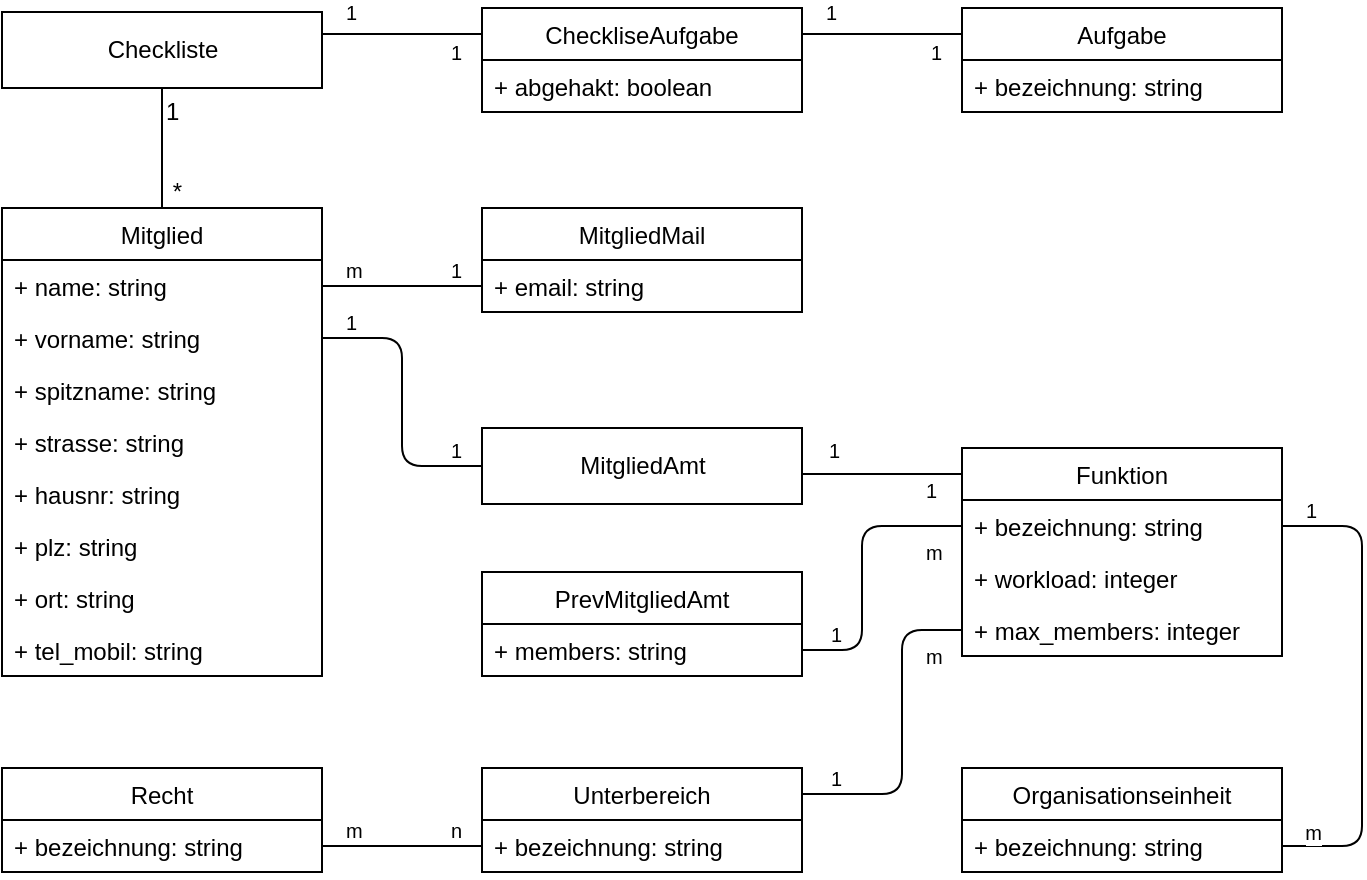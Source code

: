 <mxfile version="13.2.4" type="device" pages="10"><diagram id="5v4lMg95DWI_eX0DlcwA" name="Domänenmodell"><mxGraphModel dx="1422" dy="822" grid="1" gridSize="10" guides="1" tooltips="1" connect="1" arrows="1" fold="1" page="1" pageScale="1" pageWidth="827" pageHeight="1169" math="0" shadow="0"><root><mxCell id="CVHt_JrUo6zXdWpnYkzD-0"/><mxCell id="CVHt_JrUo6zXdWpnYkzD-1" parent="CVHt_JrUo6zXdWpnYkzD-0"/><mxCell id="AJLp5ug2IFIwR0f3gqyr-4" value="Checkliste" style="html=1;" parent="CVHt_JrUo6zXdWpnYkzD-1" vertex="1"><mxGeometry x="80" y="82" width="160" height="38" as="geometry"/></mxCell><mxCell id="QwA0hwAdOtoKUVG897j9-5" value="" style="endArrow=none;html=1;rounded=0;exitX=0.5;exitY=1;exitDx=0;exitDy=0;entryX=0.5;entryY=0;entryDx=0;entryDy=0;" parent="CVHt_JrUo6zXdWpnYkzD-1" source="AJLp5ug2IFIwR0f3gqyr-4" target="AJLp5ug2IFIwR0f3gqyr-0" edge="1"><mxGeometry relative="1" as="geometry"><mxPoint x="280" y="253" as="sourcePoint"/><mxPoint x="360" y="250" as="targetPoint"/></mxGeometry></mxCell><mxCell id="QwA0hwAdOtoKUVG897j9-6" value="1" style="resizable=0;html=1;align=left;verticalAlign=bottom;" parent="QwA0hwAdOtoKUVG897j9-5" connectable="0" vertex="1"><mxGeometry x="-1" relative="1" as="geometry"><mxPoint y="20" as="offset"/></mxGeometry></mxCell><mxCell id="QwA0hwAdOtoKUVG897j9-7" value="*" style="resizable=0;html=1;align=right;verticalAlign=bottom;" parent="QwA0hwAdOtoKUVG897j9-5" connectable="0" vertex="1"><mxGeometry x="1" relative="1" as="geometry"><mxPoint x="10" as="offset"/></mxGeometry></mxCell><mxCell id="nOswgu3iBFAkYoYSDofz-0" value="CheckliseAufgabe" style="swimlane;fontStyle=0;childLayout=stackLayout;horizontal=1;startSize=26;fillColor=none;horizontalStack=0;resizeParent=1;resizeParentMax=0;resizeLast=0;collapsible=1;marginBottom=0;" parent="CVHt_JrUo6zXdWpnYkzD-1" vertex="1"><mxGeometry x="320" y="80" width="160" height="52" as="geometry"><mxRectangle x="344" y="460" width="90" height="26" as="alternateBounds"/></mxGeometry></mxCell><mxCell id="nOswgu3iBFAkYoYSDofz-1" value="+ abgehakt: boolean" style="text;strokeColor=none;fillColor=none;align=left;verticalAlign=top;spacingLeft=4;spacingRight=4;overflow=hidden;rotatable=0;points=[[0,0.5],[1,0.5]];portConstraint=eastwest;" parent="nOswgu3iBFAkYoYSDofz-0" vertex="1"><mxGeometry y="26" width="160" height="26" as="geometry"/></mxCell><mxCell id="nOswgu3iBFAkYoYSDofz-4" value="Aufgabe" style="swimlane;fontStyle=0;childLayout=stackLayout;horizontal=1;startSize=26;fillColor=none;horizontalStack=0;resizeParent=1;resizeParentMax=0;resizeLast=0;collapsible=1;marginBottom=0;" parent="CVHt_JrUo6zXdWpnYkzD-1" vertex="1"><mxGeometry x="560" y="80" width="160" height="52" as="geometry"><mxRectangle x="560" y="240" width="90" height="26" as="alternateBounds"/></mxGeometry></mxCell><mxCell id="nOswgu3iBFAkYoYSDofz-5" value="+ bezeichnung: string" style="text;strokeColor=none;fillColor=none;align=left;verticalAlign=top;spacingLeft=4;spacingRight=4;overflow=hidden;rotatable=0;points=[[0,0.5],[1,0.5]];portConstraint=eastwest;" parent="nOswgu3iBFAkYoYSDofz-4" vertex="1"><mxGeometry y="26" width="160" height="26" as="geometry"/></mxCell><mxCell id="P0RqZWIV6JTbPxDfG2-B-0" value="" style="endArrow=none;html=1;edgeStyle=orthogonalEdgeStyle;strokeColor=#000000;exitX=1;exitY=0.5;exitDx=0;exitDy=0;entryX=1;entryY=0.5;entryDx=0;entryDy=0;" edge="1" parent="CVHt_JrUo6zXdWpnYkzD-1" source="Ec0IjpBlDjLezs8tYoUH-1" target="Ec0IjpBlDjLezs8tYoUH-10"><mxGeometry relative="1" as="geometry"><mxPoint x="760" y="440" as="sourcePoint"/><mxPoint x="770" y="460" as="targetPoint"/><Array as="points"><mxPoint x="760" y="339"/><mxPoint x="760" y="499"/></Array></mxGeometry></mxCell><mxCell id="P0RqZWIV6JTbPxDfG2-B-1" value="1" style="resizable=0;html=1;align=left;verticalAlign=bottom;labelBackgroundColor=#ffffff;fontSize=10;" connectable="0" vertex="1" parent="P0RqZWIV6JTbPxDfG2-B-0"><mxGeometry x="-1" relative="1" as="geometry"><mxPoint x="10" as="offset"/></mxGeometry></mxCell><mxCell id="P0RqZWIV6JTbPxDfG2-B-2" value="m" style="resizable=0;html=1;align=right;verticalAlign=bottom;labelBackgroundColor=#ffffff;fontSize=10;" connectable="0" vertex="1" parent="P0RqZWIV6JTbPxDfG2-B-0"><mxGeometry x="1" relative="1" as="geometry"><mxPoint x="20" y="1" as="offset"/></mxGeometry></mxCell><mxCell id="P0RqZWIV6JTbPxDfG2-B-3" value="" style="endArrow=none;html=1;edgeStyle=orthogonalEdgeStyle;strokeColor=#000000;exitX=0;exitY=0.5;exitDx=0;exitDy=0;entryX=1;entryY=0.25;entryDx=0;entryDy=0;" edge="1" parent="CVHt_JrUo6zXdWpnYkzD-1" source="Ec0IjpBlDjLezs8tYoUH-3" target="J1iv-L59WnQ9ucRryDmm-0"><mxGeometry relative="1" as="geometry"><mxPoint x="500" y="440" as="sourcePoint"/><mxPoint x="660" y="440" as="targetPoint"/><Array as="points"><mxPoint x="530" y="391"/><mxPoint x="530" y="473"/></Array></mxGeometry></mxCell><mxCell id="P0RqZWIV6JTbPxDfG2-B-4" value="m" style="resizable=0;html=1;align=left;verticalAlign=bottom;labelBackgroundColor=#ffffff;fontSize=10;" connectable="0" vertex="1" parent="P0RqZWIV6JTbPxDfG2-B-3"><mxGeometry x="-1" relative="1" as="geometry"><mxPoint x="-20" y="21" as="offset"/></mxGeometry></mxCell><mxCell id="P0RqZWIV6JTbPxDfG2-B-5" value="1" style="resizable=0;html=1;align=right;verticalAlign=bottom;labelBackgroundColor=#ffffff;fontSize=10;" connectable="0" vertex="1" parent="P0RqZWIV6JTbPxDfG2-B-3"><mxGeometry x="1" relative="1" as="geometry"><mxPoint x="20" as="offset"/></mxGeometry></mxCell><mxCell id="P0RqZWIV6JTbPxDfG2-B-6" value="" style="endArrow=none;html=1;edgeStyle=orthogonalEdgeStyle;strokeColor=#000000;exitX=1;exitY=0.5;exitDx=0;exitDy=0;entryX=0;entryY=0.5;entryDx=0;entryDy=0;" edge="1" parent="CVHt_JrUo6zXdWpnYkzD-1" source="KUJXxDhy3PLL4VdOwzVp-10" target="J1iv-L59WnQ9ucRryDmm-1"><mxGeometry relative="1" as="geometry"><mxPoint x="500" y="440" as="sourcePoint"/><mxPoint x="660" y="440" as="targetPoint"/></mxGeometry></mxCell><mxCell id="P0RqZWIV6JTbPxDfG2-B-7" value="m" style="resizable=0;html=1;align=left;verticalAlign=bottom;labelBackgroundColor=#ffffff;fontSize=10;" connectable="0" vertex="1" parent="P0RqZWIV6JTbPxDfG2-B-6"><mxGeometry x="-1" relative="1" as="geometry"><mxPoint x="10" as="offset"/></mxGeometry></mxCell><mxCell id="P0RqZWIV6JTbPxDfG2-B-8" value="n" style="resizable=0;html=1;align=right;verticalAlign=bottom;labelBackgroundColor=#ffffff;fontSize=10;" connectable="0" vertex="1" parent="P0RqZWIV6JTbPxDfG2-B-6"><mxGeometry x="1" relative="1" as="geometry"><mxPoint x="-10" as="offset"/></mxGeometry></mxCell><mxCell id="P0RqZWIV6JTbPxDfG2-B-9" value="" style="endArrow=none;html=1;edgeStyle=orthogonalEdgeStyle;strokeColor=#000000;exitX=1;exitY=0.5;exitDx=0;exitDy=0;entryX=0;entryY=0.25;entryDx=0;entryDy=0;rounded=0;" edge="1" parent="CVHt_JrUo6zXdWpnYkzD-1" source="AJLp5ug2IFIwR0f3gqyr-4" target="nOswgu3iBFAkYoYSDofz-0"><mxGeometry relative="1" as="geometry"><mxPoint x="500" y="420" as="sourcePoint"/><mxPoint x="290" y="120" as="targetPoint"/><Array as="points"><mxPoint x="240" y="93"/></Array></mxGeometry></mxCell><mxCell id="P0RqZWIV6JTbPxDfG2-B-10" value="1" style="resizable=0;html=1;align=left;verticalAlign=bottom;labelBackgroundColor=#ffffff;fontSize=10;" connectable="0" vertex="1" parent="P0RqZWIV6JTbPxDfG2-B-9"><mxGeometry x="-1" relative="1" as="geometry"><mxPoint x="10" y="-11" as="offset"/></mxGeometry></mxCell><mxCell id="P0RqZWIV6JTbPxDfG2-B-11" value="1" style="resizable=0;html=1;align=right;verticalAlign=bottom;labelBackgroundColor=#ffffff;fontSize=10;" connectable="0" vertex="1" parent="P0RqZWIV6JTbPxDfG2-B-9"><mxGeometry x="1" relative="1" as="geometry"><mxPoint x="-10" y="17" as="offset"/></mxGeometry></mxCell><mxCell id="P0RqZWIV6JTbPxDfG2-B-12" value="" style="endArrow=none;html=1;edgeStyle=orthogonalEdgeStyle;strokeColor=#000000;entryX=0;entryY=0.25;entryDx=0;entryDy=0;exitX=1;exitY=0.25;exitDx=0;exitDy=0;" edge="1" parent="CVHt_JrUo6zXdWpnYkzD-1" source="nOswgu3iBFAkYoYSDofz-0" target="nOswgu3iBFAkYoYSDofz-4"><mxGeometry relative="1" as="geometry"><mxPoint x="300" y="111" as="sourcePoint"/><mxPoint x="330" y="103" as="targetPoint"/><Array as="points"><mxPoint x="540" y="93"/><mxPoint x="540" y="93"/></Array></mxGeometry></mxCell><mxCell id="P0RqZWIV6JTbPxDfG2-B-13" value="1" style="resizable=0;html=1;align=left;verticalAlign=bottom;labelBackgroundColor=#ffffff;fontSize=10;" connectable="0" vertex="1" parent="P0RqZWIV6JTbPxDfG2-B-12"><mxGeometry x="-1" relative="1" as="geometry"><mxPoint x="10" y="-3" as="offset"/></mxGeometry></mxCell><mxCell id="P0RqZWIV6JTbPxDfG2-B-14" value="1" style="resizable=0;html=1;align=right;verticalAlign=bottom;labelBackgroundColor=#ffffff;fontSize=10;" connectable="0" vertex="1" parent="P0RqZWIV6JTbPxDfG2-B-12"><mxGeometry x="1" relative="1" as="geometry"><mxPoint x="-10" y="17" as="offset"/></mxGeometry></mxCell><mxCell id="P0RqZWIV6JTbPxDfG2-B-15" value="" style="endArrow=none;html=1;edgeStyle=orthogonalEdgeStyle;strokeColor=#000000;exitX=1;exitY=0.5;exitDx=0;exitDy=0;entryX=0;entryY=0.5;entryDx=0;entryDy=0;" edge="1" parent="CVHt_JrUo6zXdWpnYkzD-1" source="AJLp5ug2IFIwR0f3gqyr-1" target="Rt7o9LyxmF1OzPpuNAbX-1"><mxGeometry relative="1" as="geometry"><mxPoint x="500" y="440" as="sourcePoint"/><mxPoint x="660" y="440" as="targetPoint"/></mxGeometry></mxCell><mxCell id="P0RqZWIV6JTbPxDfG2-B-16" value="m" style="resizable=0;html=1;align=left;verticalAlign=bottom;labelBackgroundColor=#ffffff;fontSize=10;" connectable="0" vertex="1" parent="P0RqZWIV6JTbPxDfG2-B-15"><mxGeometry x="-1" relative="1" as="geometry"><mxPoint x="10" as="offset"/></mxGeometry></mxCell><mxCell id="P0RqZWIV6JTbPxDfG2-B-17" value="1" style="resizable=0;html=1;align=right;verticalAlign=bottom;labelBackgroundColor=#ffffff;fontSize=10;" connectable="0" vertex="1" parent="P0RqZWIV6JTbPxDfG2-B-15"><mxGeometry x="1" relative="1" as="geometry"><mxPoint x="-10" as="offset"/></mxGeometry></mxCell><mxCell id="P0RqZWIV6JTbPxDfG2-B-18" value="" style="endArrow=none;html=1;edgeStyle=orthogonalEdgeStyle;strokeColor=#000000;exitX=1;exitY=0.5;exitDx=0;exitDy=0;entryX=0;entryY=0.5;entryDx=0;entryDy=0;" edge="1" parent="CVHt_JrUo6zXdWpnYkzD-1" source="AJLp5ug2IFIwR0f3gqyr-2" target="P0RqZWIV6JTbPxDfG2-B-30"><mxGeometry relative="1" as="geometry"><mxPoint x="250" y="229" as="sourcePoint"/><mxPoint x="320" y="313" as="targetPoint"/></mxGeometry></mxCell><mxCell id="P0RqZWIV6JTbPxDfG2-B-19" value="1" style="resizable=0;html=1;align=left;verticalAlign=bottom;labelBackgroundColor=#ffffff;fontSize=10;" connectable="0" vertex="1" parent="P0RqZWIV6JTbPxDfG2-B-18"><mxGeometry x="-1" relative="1" as="geometry"><mxPoint x="10" as="offset"/></mxGeometry></mxCell><mxCell id="P0RqZWIV6JTbPxDfG2-B-20" value="1" style="resizable=0;html=1;align=right;verticalAlign=bottom;labelBackgroundColor=#ffffff;fontSize=10;" connectable="0" vertex="1" parent="P0RqZWIV6JTbPxDfG2-B-18"><mxGeometry x="1" relative="1" as="geometry"><mxPoint x="-10" as="offset"/></mxGeometry></mxCell><mxCell id="P0RqZWIV6JTbPxDfG2-B-21" value="" style="endArrow=none;html=1;edgeStyle=orthogonalEdgeStyle;strokeColor=#000000;entryX=1;entryY=0.5;entryDx=0;entryDy=0;rounded=0;exitX=0;exitY=0.154;exitDx=0;exitDy=0;exitPerimeter=0;" edge="1" parent="CVHt_JrUo6zXdWpnYkzD-1" source="Ec0IjpBlDjLezs8tYoUH-0" target="P0RqZWIV6JTbPxDfG2-B-30"><mxGeometry relative="1" as="geometry"><mxPoint x="540" y="300" as="sourcePoint"/><mxPoint x="480" y="313" as="targetPoint"/><Array as="points"><mxPoint x="560" y="313"/><mxPoint x="480" y="313"/></Array></mxGeometry></mxCell><mxCell id="P0RqZWIV6JTbPxDfG2-B-22" value="1" style="resizable=0;html=1;align=left;verticalAlign=bottom;labelBackgroundColor=#ffffff;fontSize=10;" connectable="0" vertex="1" parent="P0RqZWIV6JTbPxDfG2-B-21"><mxGeometry x="-1" relative="1" as="geometry"><mxPoint x="-20" y="13.98" as="offset"/></mxGeometry></mxCell><mxCell id="P0RqZWIV6JTbPxDfG2-B-23" value="1" style="resizable=0;html=1;align=right;verticalAlign=bottom;labelBackgroundColor=#ffffff;fontSize=10;" connectable="0" vertex="1" parent="P0RqZWIV6JTbPxDfG2-B-21"><mxGeometry x="1" relative="1" as="geometry"><mxPoint x="19.98" as="offset"/></mxGeometry></mxCell><mxCell id="AJLp5ug2IFIwR0f3gqyr-0" value="Mitglied" style="swimlane;fontStyle=0;childLayout=stackLayout;horizontal=1;startSize=26;fillColor=none;horizontalStack=0;resizeParent=1;resizeParentMax=0;resizeLast=0;collapsible=1;marginBottom=0;" parent="CVHt_JrUo6zXdWpnYkzD-1" vertex="1"><mxGeometry x="80" y="180" width="160" height="234" as="geometry"><mxRectangle x="344" y="460" width="90" height="26" as="alternateBounds"/></mxGeometry></mxCell><mxCell id="AJLp5ug2IFIwR0f3gqyr-1" value="+ name: string" style="text;strokeColor=none;fillColor=none;align=left;verticalAlign=top;spacingLeft=4;spacingRight=4;overflow=hidden;rotatable=0;points=[[0,0.5],[1,0.5]];portConstraint=eastwest;" parent="AJLp5ug2IFIwR0f3gqyr-0" vertex="1"><mxGeometry y="26" width="160" height="26" as="geometry"/></mxCell><mxCell id="AJLp5ug2IFIwR0f3gqyr-2" value="+ vorname: string" style="text;strokeColor=none;fillColor=none;align=left;verticalAlign=top;spacingLeft=4;spacingRight=4;overflow=hidden;rotatable=0;points=[[0,0.5],[1,0.5]];portConstraint=eastwest;" parent="AJLp5ug2IFIwR0f3gqyr-0" vertex="1"><mxGeometry y="52" width="160" height="26" as="geometry"/></mxCell><mxCell id="AJLp5ug2IFIwR0f3gqyr-3" value="+ spitzname: string" style="text;strokeColor=none;fillColor=none;align=left;verticalAlign=top;spacingLeft=4;spacingRight=4;overflow=hidden;rotatable=0;points=[[0,0.5],[1,0.5]];portConstraint=eastwest;" parent="AJLp5ug2IFIwR0f3gqyr-0" vertex="1"><mxGeometry y="78" width="160" height="26" as="geometry"/></mxCell><mxCell id="QwA0hwAdOtoKUVG897j9-0" value="+ strasse: string" style="text;strokeColor=none;fillColor=none;align=left;verticalAlign=top;spacingLeft=4;spacingRight=4;overflow=hidden;rotatable=0;points=[[0,0.5],[1,0.5]];portConstraint=eastwest;" parent="AJLp5ug2IFIwR0f3gqyr-0" vertex="1"><mxGeometry y="104" width="160" height="26" as="geometry"/></mxCell><mxCell id="QwA0hwAdOtoKUVG897j9-1" value="+ hausnr: string" style="text;strokeColor=none;fillColor=none;align=left;verticalAlign=top;spacingLeft=4;spacingRight=4;overflow=hidden;rotatable=0;points=[[0,0.5],[1,0.5]];portConstraint=eastwest;" parent="AJLp5ug2IFIwR0f3gqyr-0" vertex="1"><mxGeometry y="130" width="160" height="26" as="geometry"/></mxCell><mxCell id="QwA0hwAdOtoKUVG897j9-2" value="+ plz: string" style="text;strokeColor=none;fillColor=none;align=left;verticalAlign=top;spacingLeft=4;spacingRight=4;overflow=hidden;rotatable=0;points=[[0,0.5],[1,0.5]];portConstraint=eastwest;" parent="AJLp5ug2IFIwR0f3gqyr-0" vertex="1"><mxGeometry y="156" width="160" height="26" as="geometry"/></mxCell><mxCell id="QwA0hwAdOtoKUVG897j9-4" value="+ ort: string" style="text;strokeColor=none;fillColor=none;align=left;verticalAlign=top;spacingLeft=4;spacingRight=4;overflow=hidden;rotatable=0;points=[[0,0.5],[1,0.5]];portConstraint=eastwest;" parent="AJLp5ug2IFIwR0f3gqyr-0" vertex="1"><mxGeometry y="182" width="160" height="26" as="geometry"/></mxCell><mxCell id="QwA0hwAdOtoKUVG897j9-3" value="+ tel_mobil: string" style="text;strokeColor=none;fillColor=none;align=left;verticalAlign=top;spacingLeft=4;spacingRight=4;overflow=hidden;rotatable=0;points=[[0,0.5],[1,0.5]];portConstraint=eastwest;" parent="AJLp5ug2IFIwR0f3gqyr-0" vertex="1"><mxGeometry y="208" width="160" height="26" as="geometry"/></mxCell><mxCell id="Rt7o9LyxmF1OzPpuNAbX-0" value="MitgliedMail" style="swimlane;fontStyle=0;childLayout=stackLayout;horizontal=1;startSize=26;fillColor=none;horizontalStack=0;resizeParent=1;resizeParentMax=0;resizeLast=0;collapsible=1;marginBottom=0;" parent="CVHt_JrUo6zXdWpnYkzD-1" vertex="1"><mxGeometry x="320" y="180" width="160" height="52" as="geometry"><mxRectangle x="344" y="460" width="90" height="26" as="alternateBounds"/></mxGeometry></mxCell><mxCell id="Rt7o9LyxmF1OzPpuNAbX-1" value="+ email: string" style="text;strokeColor=none;fillColor=none;align=left;verticalAlign=top;spacingLeft=4;spacingRight=4;overflow=hidden;rotatable=0;points=[[0,0.5],[1,0.5]];portConstraint=eastwest;" parent="Rt7o9LyxmF1OzPpuNAbX-0" vertex="1"><mxGeometry y="26" width="160" height="26" as="geometry"/></mxCell><mxCell id="KUJXxDhy3PLL4VdOwzVp-9" value="Recht" style="swimlane;fontStyle=0;childLayout=stackLayout;horizontal=1;startSize=26;fillColor=none;horizontalStack=0;resizeParent=1;resizeParentMax=0;resizeLast=0;collapsible=1;marginBottom=0;" parent="CVHt_JrUo6zXdWpnYkzD-1" vertex="1"><mxGeometry x="80" y="460" width="160" height="52" as="geometry"><mxRectangle x="344" y="460" width="90" height="26" as="alternateBounds"/></mxGeometry></mxCell><mxCell id="KUJXxDhy3PLL4VdOwzVp-10" value="+ bezeichnung: string" style="text;strokeColor=none;fillColor=none;align=left;verticalAlign=top;spacingLeft=4;spacingRight=4;overflow=hidden;rotatable=0;points=[[0,0.5],[1,0.5]];portConstraint=eastwest;" parent="KUJXxDhy3PLL4VdOwzVp-9" vertex="1"><mxGeometry y="26" width="160" height="26" as="geometry"/></mxCell><mxCell id="J1iv-L59WnQ9ucRryDmm-0" value="Unterbereich" style="swimlane;fontStyle=0;childLayout=stackLayout;horizontal=1;startSize=26;fillColor=none;horizontalStack=0;resizeParent=1;resizeParentMax=0;resizeLast=0;collapsible=1;marginBottom=0;" parent="CVHt_JrUo6zXdWpnYkzD-1" vertex="1"><mxGeometry x="320" y="460" width="160" height="52" as="geometry"><mxRectangle x="344" y="460" width="90" height="26" as="alternateBounds"/></mxGeometry></mxCell><mxCell id="J1iv-L59WnQ9ucRryDmm-1" value="+ bezeichnung: string" style="text;strokeColor=none;fillColor=none;align=left;verticalAlign=top;spacingLeft=4;spacingRight=4;overflow=hidden;rotatable=0;points=[[0,0.5],[1,0.5]];portConstraint=eastwest;" parent="J1iv-L59WnQ9ucRryDmm-0" vertex="1"><mxGeometry y="26" width="160" height="26" as="geometry"/></mxCell><mxCell id="Ec0IjpBlDjLezs8tYoUH-0" value="Funktion" style="swimlane;fontStyle=0;childLayout=stackLayout;horizontal=1;startSize=26;fillColor=none;horizontalStack=0;resizeParent=1;resizeParentMax=0;resizeLast=0;collapsible=1;marginBottom=0;" parent="CVHt_JrUo6zXdWpnYkzD-1" vertex="1"><mxGeometry x="560" y="300" width="160" height="104" as="geometry"><mxRectangle x="344" y="460" width="90" height="26" as="alternateBounds"/></mxGeometry></mxCell><mxCell id="Ec0IjpBlDjLezs8tYoUH-1" value="+ bezeichnung: string" style="text;strokeColor=none;fillColor=none;align=left;verticalAlign=top;spacingLeft=4;spacingRight=4;overflow=hidden;rotatable=0;points=[[0,0.5],[1,0.5]];portConstraint=eastwest;" parent="Ec0IjpBlDjLezs8tYoUH-0" vertex="1"><mxGeometry y="26" width="160" height="26" as="geometry"/></mxCell><mxCell id="Ec0IjpBlDjLezs8tYoUH-2" value="+ workload: integer" style="text;strokeColor=none;fillColor=none;align=left;verticalAlign=top;spacingLeft=4;spacingRight=4;overflow=hidden;rotatable=0;points=[[0,0.5],[1,0.5]];portConstraint=eastwest;" parent="Ec0IjpBlDjLezs8tYoUH-0" vertex="1"><mxGeometry y="52" width="160" height="26" as="geometry"/></mxCell><mxCell id="Ec0IjpBlDjLezs8tYoUH-3" value="+ max_members: integer" style="text;strokeColor=none;fillColor=none;align=left;verticalAlign=top;spacingLeft=4;spacingRight=4;overflow=hidden;rotatable=0;points=[[0,0.5],[1,0.5]];portConstraint=eastwest;" parent="Ec0IjpBlDjLezs8tYoUH-0" vertex="1"><mxGeometry y="78" width="160" height="26" as="geometry"/></mxCell><mxCell id="Ec0IjpBlDjLezs8tYoUH-9" value="Organisationseinheit" style="swimlane;fontStyle=0;childLayout=stackLayout;horizontal=1;startSize=26;fillColor=none;horizontalStack=0;resizeParent=1;resizeParentMax=0;resizeLast=0;collapsible=1;marginBottom=0;" parent="CVHt_JrUo6zXdWpnYkzD-1" vertex="1"><mxGeometry x="560" y="460" width="160" height="52" as="geometry"><mxRectangle x="344" y="460" width="90" height="26" as="alternateBounds"/></mxGeometry></mxCell><mxCell id="Ec0IjpBlDjLezs8tYoUH-10" value="+ bezeichnung: string" style="text;strokeColor=none;fillColor=none;align=left;verticalAlign=top;spacingLeft=4;spacingRight=4;overflow=hidden;rotatable=0;points=[[0,0.5],[1,0.5]];portConstraint=eastwest;" parent="Ec0IjpBlDjLezs8tYoUH-9" vertex="1"><mxGeometry y="26" width="160" height="26" as="geometry"/></mxCell><mxCell id="0nUljUjEblgGIQhDRi3a-0" value="PrevMitgliedAmt" style="swimlane;fontStyle=0;childLayout=stackLayout;horizontal=1;startSize=26;fillColor=none;horizontalStack=0;resizeParent=1;resizeParentMax=0;resizeLast=0;collapsible=1;marginBottom=0;" parent="CVHt_JrUo6zXdWpnYkzD-1" vertex="1"><mxGeometry x="320" y="362" width="160" height="52" as="geometry"><mxRectangle x="320" y="358" width="160" height="26" as="alternateBounds"/></mxGeometry></mxCell><mxCell id="P0RqZWIV6JTbPxDfG2-B-24" value="+ members: string" style="text;strokeColor=none;fillColor=none;align=left;verticalAlign=top;spacingLeft=4;spacingRight=4;overflow=hidden;rotatable=0;points=[[0,0.5],[1,0.5]];portConstraint=eastwest;" vertex="1" parent="0nUljUjEblgGIQhDRi3a-0"><mxGeometry y="26" width="160" height="26" as="geometry"/></mxCell><mxCell id="P0RqZWIV6JTbPxDfG2-B-27" value="" style="endArrow=none;html=1;edgeStyle=orthogonalEdgeStyle;strokeColor=#000000;exitX=0;exitY=0.5;exitDx=0;exitDy=0;entryX=1;entryY=0.5;entryDx=0;entryDy=0;" edge="1" parent="CVHt_JrUo6zXdWpnYkzD-1" source="Ec0IjpBlDjLezs8tYoUH-1" target="P0RqZWIV6JTbPxDfG2-B-24"><mxGeometry relative="1" as="geometry"><mxPoint x="570" y="375" as="sourcePoint"/><mxPoint x="490" y="483" as="targetPoint"/><Array as="points"><mxPoint x="510" y="339"/><mxPoint x="510" y="401"/></Array></mxGeometry></mxCell><mxCell id="P0RqZWIV6JTbPxDfG2-B-28" value="m" style="resizable=0;html=1;align=left;verticalAlign=bottom;labelBackgroundColor=#ffffff;fontSize=10;" connectable="0" vertex="1" parent="P0RqZWIV6JTbPxDfG2-B-27"><mxGeometry x="-1" relative="1" as="geometry"><mxPoint x="-20" y="21" as="offset"/></mxGeometry></mxCell><mxCell id="P0RqZWIV6JTbPxDfG2-B-29" value="1" style="resizable=0;html=1;align=right;verticalAlign=bottom;labelBackgroundColor=#ffffff;fontSize=10;" connectable="0" vertex="1" parent="P0RqZWIV6JTbPxDfG2-B-27"><mxGeometry x="1" relative="1" as="geometry"><mxPoint x="20" as="offset"/></mxGeometry></mxCell><mxCell id="P0RqZWIV6JTbPxDfG2-B-30" value="MitgliedAmt" style="html=1;" vertex="1" parent="CVHt_JrUo6zXdWpnYkzD-1"><mxGeometry x="320" y="290" width="160" height="38" as="geometry"/></mxCell></root></mxGraphModel></diagram><diagram id="-GaCeGY9IQlKQTL6xgo8" name="Klassendiagramm"><mxGraphModel dx="1422" dy="822" grid="1" gridSize="10" guides="1" tooltips="1" connect="1" arrows="1" fold="1" page="1" pageScale="1" pageWidth="827" pageHeight="1169" math="0" shadow="0"><root><mxCell id="0y8ZE8eVX21EEAkt_wUZ-0"/><mxCell id="0y8ZE8eVX21EEAkt_wUZ-1" parent="0y8ZE8eVX21EEAkt_wUZ-0"/><mxCell id="0y8ZE8eVX21EEAkt_wUZ-2" value="Funktion" style="html=1;" parent="0y8ZE8eVX21EEAkt_wUZ-1" vertex="1"><mxGeometry x="260" y="200" width="120" height="40" as="geometry"/></mxCell><mxCell id="0y8ZE8eVX21EEAkt_wUZ-3" value="Unterbereich" style="html=1;" parent="0y8ZE8eVX21EEAkt_wUZ-1" vertex="1"><mxGeometry x="160" y="320" width="120" height="40" as="geometry"/></mxCell><mxCell id="0y8ZE8eVX21EEAkt_wUZ-4" value="Organisationseinheit" style="html=1;" parent="0y8ZE8eVX21EEAkt_wUZ-1" vertex="1"><mxGeometry x="360" y="320" width="120" height="40" as="geometry"/></mxCell><mxCell id="0y8ZE8eVX21EEAkt_wUZ-5" value="Recht" style="html=1;" parent="0y8ZE8eVX21EEAkt_wUZ-1" vertex="1"><mxGeometry x="60" y="80" width="120" height="40" as="geometry"/></mxCell><mxCell id="0y8ZE8eVX21EEAkt_wUZ-6" value="FunktionRecht" style="html=1;" parent="0y8ZE8eVX21EEAkt_wUZ-1" vertex="1"><mxGeometry x="60" y="200" width="120" height="40" as="geometry"/></mxCell><mxCell id="0y8ZE8eVX21EEAkt_wUZ-7" value="ChecklisteAufgabe" style="html=1;" parent="0y8ZE8eVX21EEAkt_wUZ-1" vertex="1"><mxGeometry x="660" y="560" width="120" height="40" as="geometry"/></mxCell><mxCell id="0y8ZE8eVX21EEAkt_wUZ-8" value="Aufgabe" style="html=1;" parent="0y8ZE8eVX21EEAkt_wUZ-1" vertex="1"><mxGeometry x="460" y="560" width="120" height="40" as="geometry"/></mxCell><mxCell id="0y8ZE8eVX21EEAkt_wUZ-9" value="Checkliste" style="html=1;" parent="0y8ZE8eVX21EEAkt_wUZ-1" vertex="1"><mxGeometry x="560" y="440" width="120" height="40" as="geometry"/></mxCell><mxCell id="0y8ZE8eVX21EEAkt_wUZ-10" value="Mitglied" style="html=1;" parent="0y8ZE8eVX21EEAkt_wUZ-1" vertex="1"><mxGeometry x="560" y="320" width="120" height="40" as="geometry"/></mxCell><mxCell id="0y8ZE8eVX21EEAkt_wUZ-11" value="MitgliedAmt" style="html=1;" parent="0y8ZE8eVX21EEAkt_wUZ-1" vertex="1"><mxGeometry x="460" y="200" width="120" height="40" as="geometry"/></mxCell><mxCell id="0y8ZE8eVX21EEAkt_wUZ-12" value="MitgliedMail" style="html=1;" parent="0y8ZE8eVX21EEAkt_wUZ-1" vertex="1"><mxGeometry x="660" y="200" width="120" height="40" as="geometry"/></mxCell><mxCell id="0y8ZE8eVX21EEAkt_wUZ-17" value="" style="endArrow=diamondThin;endFill=1;endSize=24;html=1;entryX=0;entryY=0.5;entryDx=0;entryDy=0;exitX=1;exitY=0.5;exitDx=0;exitDy=0;" parent="0y8ZE8eVX21EEAkt_wUZ-1" source="0y8ZE8eVX21EEAkt_wUZ-3" target="0y8ZE8eVX21EEAkt_wUZ-4" edge="1"><mxGeometry width="160" relative="1" as="geometry"><mxPoint x="320" y="430" as="sourcePoint"/><mxPoint x="570" y="460" as="targetPoint"/></mxGeometry></mxCell><mxCell id="0y8ZE8eVX21EEAkt_wUZ-23" value="" style="endArrow=diamondThin;endFill=1;endSize=24;html=1;entryX=0.5;entryY=1;entryDx=0;entryDy=0;" parent="0y8ZE8eVX21EEAkt_wUZ-1" target="0y8ZE8eVX21EEAkt_wUZ-10" edge="1"><mxGeometry width="160" relative="1" as="geometry"><mxPoint x="620" y="440" as="sourcePoint"/><mxPoint x="390" y="790" as="targetPoint"/></mxGeometry></mxCell><mxCell id="0y8ZE8eVX21EEAkt_wUZ-25" value="" style="endArrow=diamondThin;endFill=1;endSize=24;html=1;exitX=1;exitY=0.5;exitDx=0;exitDy=0;entryX=0;entryY=0.5;entryDx=0;entryDy=0;" parent="0y8ZE8eVX21EEAkt_wUZ-1" source="0y8ZE8eVX21EEAkt_wUZ-6" target="0y8ZE8eVX21EEAkt_wUZ-2" edge="1"><mxGeometry width="160" relative="1" as="geometry"><mxPoint x="450" y="200" as="sourcePoint"/><mxPoint x="610" y="200" as="targetPoint"/></mxGeometry></mxCell><mxCell id="0y8ZE8eVX21EEAkt_wUZ-26" value="" style="endArrow=diamondThin;endFill=1;endSize=24;html=1;exitX=0.5;exitY=0;exitDx=0;exitDy=0;entryX=0.5;entryY=1;entryDx=0;entryDy=0;" parent="0y8ZE8eVX21EEAkt_wUZ-1" source="0y8ZE8eVX21EEAkt_wUZ-6" target="0y8ZE8eVX21EEAkt_wUZ-5" edge="1"><mxGeometry width="160" relative="1" as="geometry"><mxPoint x="450" y="200" as="sourcePoint"/><mxPoint x="610" y="200" as="targetPoint"/></mxGeometry></mxCell><mxCell id="0y8ZE8eVX21EEAkt_wUZ-27" value="" style="endArrow=diamondThin;endFill=1;endSize=24;html=1;entryX=0.25;entryY=0;entryDx=0;entryDy=0;exitX=0.5;exitY=1;exitDx=0;exitDy=0;" parent="0y8ZE8eVX21EEAkt_wUZ-1" source="0y8ZE8eVX21EEAkt_wUZ-11" target="0y8ZE8eVX21EEAkt_wUZ-10" edge="1"><mxGeometry width="160" relative="1" as="geometry"><mxPoint x="590" y="260" as="sourcePoint"/><mxPoint x="610" y="270" as="targetPoint"/></mxGeometry></mxCell><mxCell id="0y8ZE8eVX21EEAkt_wUZ-28" value="" style="endArrow=diamondThin;endFill=1;endSize=24;html=1;exitX=0.5;exitY=1;exitDx=0;exitDy=0;entryX=0.75;entryY=0;entryDx=0;entryDy=0;" parent="0y8ZE8eVX21EEAkt_wUZ-1" source="0y8ZE8eVX21EEAkt_wUZ-12" target="0y8ZE8eVX21EEAkt_wUZ-10" edge="1"><mxGeometry width="160" relative="1" as="geometry"><mxPoint x="410" y="360" as="sourcePoint"/><mxPoint x="570" y="360" as="targetPoint"/></mxGeometry></mxCell><mxCell id="0y8ZE8eVX21EEAkt_wUZ-29" value="" style="endArrow=diamondThin;endFill=1;endSize=24;html=1;exitX=0;exitY=0.5;exitDx=0;exitDy=0;entryX=1;entryY=0.5;entryDx=0;entryDy=0;" parent="0y8ZE8eVX21EEAkt_wUZ-1" source="0y8ZE8eVX21EEAkt_wUZ-11" target="0y8ZE8eVX21EEAkt_wUZ-2" edge="1"><mxGeometry width="160" relative="1" as="geometry"><mxPoint x="450" y="360" as="sourcePoint"/><mxPoint x="610" y="360" as="targetPoint"/></mxGeometry></mxCell><mxCell id="0y8ZE8eVX21EEAkt_wUZ-30" value="Einfaches Klassendiagramm" style="text;html=1;strokeColor=none;fillColor=none;align=center;verticalAlign=middle;whiteSpace=wrap;rounded=0;fontStyle=1;fontSize=20;" parent="0y8ZE8eVX21EEAkt_wUZ-1" vertex="1"><mxGeometry x="280" y="30" width="320" height="20" as="geometry"/></mxCell><mxCell id="QkDQ1mAeQ_8m9M0wAYJQ-0" value="PrevMitgliedAmt" style="html=1;" parent="0y8ZE8eVX21EEAkt_wUZ-1" vertex="1"><mxGeometry x="360" y="80" width="120" height="40" as="geometry"/></mxCell><mxCell id="fs_LGrOt7kT_oy3FYgWH-0" value="" style="rounded=0;whiteSpace=wrap;html=1;" vertex="1" parent="0y8ZE8eVX21EEAkt_wUZ-1"><mxGeometry x="60" y="400" width="160" height="100" as="geometry"/></mxCell><mxCell id="fs_LGrOt7kT_oy3FYgWH-1" value="Legende" style="text;html=1;strokeColor=none;fillColor=none;align=left;verticalAlign=middle;whiteSpace=wrap;rounded=0;fontStyle=5" vertex="1" parent="0y8ZE8eVX21EEAkt_wUZ-1"><mxGeometry x="70" y="400" width="70" height="20" as="geometry"/></mxCell><mxCell id="fs_LGrOt7kT_oy3FYgWH-3" value="Aggregation" style="text;html=1;strokeColor=none;fillColor=none;align=left;verticalAlign=middle;whiteSpace=wrap;rounded=0;" vertex="1" parent="0y8ZE8eVX21EEAkt_wUZ-1"><mxGeometry x="140" y="420" width="70" height="20" as="geometry"/></mxCell><mxCell id="fs_LGrOt7kT_oy3FYgWH-6" value="Komposition" style="text;html=1;strokeColor=none;fillColor=none;align=left;verticalAlign=middle;whiteSpace=wrap;rounded=0;" vertex="1" parent="0y8ZE8eVX21EEAkt_wUZ-1"><mxGeometry x="140" y="440" width="70" height="20" as="geometry"/></mxCell><mxCell id="fs_LGrOt7kT_oy3FYgWH-7" value="Mitglied" style="html=1;labelBackgroundColor=none;" vertex="1" parent="0y8ZE8eVX21EEAkt_wUZ-1"><mxGeometry x="70" y="470" width="60" height="20" as="geometry"/></mxCell><mxCell id="fs_LGrOt7kT_oy3FYgWH-8" value="Klasse" style="text;html=1;strokeColor=none;fillColor=none;align=left;verticalAlign=middle;whiteSpace=wrap;rounded=0;" vertex="1" parent="0y8ZE8eVX21EEAkt_wUZ-1"><mxGeometry x="140" y="470" width="70" height="20" as="geometry"/></mxCell><mxCell id="AqBu6ZT5-IHawVPCDrD--0" value="" style="endArrow=diamondThin;endFill=0;endSize=24;html=1;strokeColor=#000000;exitX=0.25;exitY=1;exitDx=0;exitDy=0;entryX=0.5;entryY=0;entryDx=0;entryDy=0;" edge="1" parent="0y8ZE8eVX21EEAkt_wUZ-1" source="0y8ZE8eVX21EEAkt_wUZ-2" target="0y8ZE8eVX21EEAkt_wUZ-3"><mxGeometry width="160" relative="1" as="geometry"><mxPoint x="320" y="390" as="sourcePoint"/><mxPoint x="300" y="290" as="targetPoint"/></mxGeometry></mxCell><mxCell id="AqBu6ZT5-IHawVPCDrD--2" value="" style="endArrow=diamondThin;endFill=0;endSize=24;html=1;strokeColor=#000000;exitX=0.75;exitY=1;exitDx=0;exitDy=0;entryX=0.5;entryY=0;entryDx=0;entryDy=0;" edge="1" parent="0y8ZE8eVX21EEAkt_wUZ-1" source="0y8ZE8eVX21EEAkt_wUZ-2" target="0y8ZE8eVX21EEAkt_wUZ-4"><mxGeometry width="160" relative="1" as="geometry"><mxPoint x="220" y="420" as="sourcePoint"/><mxPoint x="340" y="280" as="targetPoint"/></mxGeometry></mxCell><mxCell id="AqBu6ZT5-IHawVPCDrD--3" value="" style="endArrow=diamondThin;endFill=0;endSize=24;html=1;strokeColor=#000000;" edge="1" parent="0y8ZE8eVX21EEAkt_wUZ-1"><mxGeometry width="160" relative="1" as="geometry"><mxPoint x="70" y="429.5" as="sourcePoint"/><mxPoint x="130" y="429.5" as="targetPoint"/></mxGeometry></mxCell><mxCell id="AqBu6ZT5-IHawVPCDrD--4" value="" style="endArrow=diamondThin;endFill=1;endSize=24;html=1;strokeColor=#000000;" edge="1" parent="0y8ZE8eVX21EEAkt_wUZ-1"><mxGeometry width="160" relative="1" as="geometry"><mxPoint x="70" y="449.5" as="sourcePoint"/><mxPoint x="130" y="449.5" as="targetPoint"/></mxGeometry></mxCell><mxCell id="kNaviC6OAxEcxBwZ5SQr-0" value="" style="endArrow=diamondThin;endFill=1;endSize=24;html=1;exitX=0.5;exitY=0;exitDx=0;exitDy=0;entryX=0.25;entryY=1;entryDx=0;entryDy=0;" edge="1" parent="0y8ZE8eVX21EEAkt_wUZ-1" source="0y8ZE8eVX21EEAkt_wUZ-8" target="0y8ZE8eVX21EEAkt_wUZ-9"><mxGeometry width="160" relative="1" as="geometry"><mxPoint x="220" y="740" as="sourcePoint"/><mxPoint x="290" y="820" as="targetPoint"/></mxGeometry></mxCell><mxCell id="kNaviC6OAxEcxBwZ5SQr-3" value="" style="endArrow=diamondThin;endFill=1;endSize=24;html=1;exitX=0.5;exitY=0;exitDx=0;exitDy=0;entryX=0.75;entryY=1;entryDx=0;entryDy=0;" edge="1" parent="0y8ZE8eVX21EEAkt_wUZ-1" source="0y8ZE8eVX21EEAkt_wUZ-7" target="0y8ZE8eVX21EEAkt_wUZ-9"><mxGeometry width="160" relative="1" as="geometry"><mxPoint x="530" y="570" as="sourcePoint"/><mxPoint x="600" y="490" as="targetPoint"/></mxGeometry></mxCell><mxCell id="Di0tTCJgSK9PWm42tnks-0" value="" style="endArrow=diamondThin;endFill=1;endSize=24;html=1;exitX=0.25;exitY=1;exitDx=0;exitDy=0;entryX=0.5;entryY=0;entryDx=0;entryDy=0;" edge="1" parent="0y8ZE8eVX21EEAkt_wUZ-1" source="QkDQ1mAeQ_8m9M0wAYJQ-0" target="0y8ZE8eVX21EEAkt_wUZ-2"><mxGeometry width="160" relative="1" as="geometry"><mxPoint x="190" y="230" as="sourcePoint"/><mxPoint x="270" y="230" as="targetPoint"/></mxGeometry></mxCell></root></mxGraphModel></diagram><diagram id="AsVw8zVLFvLbzTqLfMkw" name="Paketdiagramm"><mxGraphModel dx="1422" dy="822" grid="1" gridSize="10" guides="1" tooltips="1" connect="1" arrows="1" fold="1" page="1" pageScale="1" pageWidth="827" pageHeight="1169" math="0" shadow="0"><root><mxCell id="0"/><mxCell id="1" parent="0"/><mxCell id="ZtEYIvTHr4DzocXvCcvD-11" value="" style="group" parent="1" vertex="1" connectable="0"><mxGeometry x="80" y="300" width="200" height="140" as="geometry"/></mxCell><mxCell id="ZtEYIvTHr4DzocXvCcvD-12" value="Historie" style="html=1;fontStyle=1;" parent="ZtEYIvTHr4DzocXvCcvD-11" vertex="1"><mxGeometry width="101.25" height="20" as="geometry"/></mxCell><mxCell id="ZtEYIvTHr4DzocXvCcvD-13" value="" style="rounded=0;whiteSpace=wrap;html=1;" parent="ZtEYIvTHr4DzocXvCcvD-11" vertex="1"><mxGeometry y="20" width="200" height="110" as="geometry"/></mxCell><mxCell id="ZtEYIvTHr4DzocXvCcvD-41" value="Historie laden" style="html=1;dropTarget=0;" parent="ZtEYIvTHr4DzocXvCcvD-11" vertex="1"><mxGeometry x="10" y="30" width="180" height="40" as="geometry"/></mxCell><mxCell id="ZtEYIvTHr4DzocXvCcvD-42" value="" style="shape=component;jettyWidth=8;jettyHeight=4;" parent="ZtEYIvTHr4DzocXvCcvD-41" vertex="1"><mxGeometry x="1" width="20" height="20" relative="1" as="geometry"><mxPoint x="-27" y="7" as="offset"/></mxGeometry></mxCell><mxCell id="ZtEYIvTHr4DzocXvCcvD-43" value="Historie filtern" style="html=1;dropTarget=0;" parent="ZtEYIvTHr4DzocXvCcvD-11" vertex="1"><mxGeometry x="10" y="80" width="180" height="40" as="geometry"/></mxCell><mxCell id="ZtEYIvTHr4DzocXvCcvD-44" value="" style="shape=component;jettyWidth=8;jettyHeight=4;" parent="ZtEYIvTHr4DzocXvCcvD-43" vertex="1"><mxGeometry x="1" width="20" height="20" relative="1" as="geometry"><mxPoint x="-27" y="7" as="offset"/></mxGeometry></mxCell><mxCell id="ZtEYIvTHr4DzocXvCcvD-38" value="" style="group" parent="1" vertex="1" connectable="0"><mxGeometry x="80" y="100" width="200" height="100" as="geometry"/></mxCell><mxCell id="ZtEYIvTHr4DzocXvCcvD-39" value="Ämter" style="html=1;fontStyle=1;" parent="ZtEYIvTHr4DzocXvCcvD-38" vertex="1"><mxGeometry width="101.25" height="20" as="geometry"/></mxCell><mxCell id="ZtEYIvTHr4DzocXvCcvD-40" value="" style="rounded=0;whiteSpace=wrap;html=1;" parent="ZtEYIvTHr4DzocXvCcvD-38" vertex="1"><mxGeometry y="20" width="200" height="60" as="geometry"/></mxCell><mxCell id="ZtEYIvTHr4DzocXvCcvD-36" value="Ämter auflisten" style="html=1;dropTarget=0;" parent="ZtEYIvTHr4DzocXvCcvD-38" vertex="1"><mxGeometry x="10" y="30" width="180" height="40" as="geometry"/></mxCell><mxCell id="ZtEYIvTHr4DzocXvCcvD-37" value="" style="shape=component;jettyWidth=8;jettyHeight=4;" parent="ZtEYIvTHr4DzocXvCcvD-36" vertex="1"><mxGeometry x="1" width="20" height="20" relative="1" as="geometry"><mxPoint x="-27" y="7" as="offset"/></mxGeometry></mxCell><mxCell id="ZtEYIvTHr4DzocXvCcvD-45" value="" style="group" parent="1" vertex="1" connectable="0"><mxGeometry x="80" y="200" width="200" height="100" as="geometry"/></mxCell><mxCell id="ZtEYIvTHr4DzocXvCcvD-46" value="Checklisten" style="html=1;fontStyle=1;" parent="ZtEYIvTHr4DzocXvCcvD-45" vertex="1"><mxGeometry width="101.25" height="20" as="geometry"/></mxCell><mxCell id="ZtEYIvTHr4DzocXvCcvD-47" value="" style="rounded=0;whiteSpace=wrap;html=1;" parent="ZtEYIvTHr4DzocXvCcvD-45" vertex="1"><mxGeometry y="20" width="200" height="60" as="geometry"/></mxCell><mxCell id="ZtEYIvTHr4DzocXvCcvD-48" value="Checklisten auflisten" style="html=1;dropTarget=0;" parent="ZtEYIvTHr4DzocXvCcvD-45" vertex="1"><mxGeometry x="10" y="30" width="180" height="40" as="geometry"/></mxCell><mxCell id="ZtEYIvTHr4DzocXvCcvD-49" value="" style="shape=component;jettyWidth=8;jettyHeight=4;" parent="ZtEYIvTHr4DzocXvCcvD-48" vertex="1"><mxGeometry x="1" width="20" height="20" relative="1" as="geometry"><mxPoint x="-27" y="7" as="offset"/></mxGeometry></mxCell><mxCell id="ZtEYIvTHr4DzocXvCcvD-50" value="" style="group" parent="1" vertex="1" connectable="0"><mxGeometry x="80" y="450" width="200" height="140" as="geometry"/></mxCell><mxCell id="ZtEYIvTHr4DzocXvCcvD-51" value="Login" style="html=1;fontStyle=1;" parent="ZtEYIvTHr4DzocXvCcvD-50" vertex="1"><mxGeometry width="101.25" height="20" as="geometry"/></mxCell><mxCell id="ZtEYIvTHr4DzocXvCcvD-52" value="" style="rounded=0;whiteSpace=wrap;html=1;" parent="ZtEYIvTHr4DzocXvCcvD-50" vertex="1"><mxGeometry y="20" width="200" height="110" as="geometry"/></mxCell><mxCell id="ZtEYIvTHr4DzocXvCcvD-53" value="Loginseite zeigen" style="html=1;dropTarget=0;" parent="ZtEYIvTHr4DzocXvCcvD-50" vertex="1"><mxGeometry x="10" y="30" width="180" height="40" as="geometry"/></mxCell><mxCell id="ZtEYIvTHr4DzocXvCcvD-54" value="" style="shape=component;jettyWidth=8;jettyHeight=4;" parent="ZtEYIvTHr4DzocXvCcvD-53" vertex="1"><mxGeometry x="1" width="20" height="20" relative="1" as="geometry"><mxPoint x="-27" y="7" as="offset"/></mxGeometry></mxCell><mxCell id="ZtEYIvTHr4DzocXvCcvD-55" value="Ausloggen" style="html=1;dropTarget=0;" parent="ZtEYIvTHr4DzocXvCcvD-50" vertex="1"><mxGeometry x="10" y="80" width="180" height="40" as="geometry"/></mxCell><mxCell id="ZtEYIvTHr4DzocXvCcvD-56" value="" style="shape=component;jettyWidth=8;jettyHeight=4;" parent="ZtEYIvTHr4DzocXvCcvD-55" vertex="1"><mxGeometry x="1" width="20" height="20" relative="1" as="geometry"><mxPoint x="-27" y="7" as="offset"/></mxGeometry></mxCell><mxCell id="h5VkDPqhMnkX-ynNNatX-1" value="Paketdiagramm (mit Komponenten)" style="text;html=1;strokeColor=none;fillColor=none;align=center;verticalAlign=middle;whiteSpace=wrap;rounded=0;fontStyle=1;fontSize=20;" parent="1" vertex="1"><mxGeometry x="240" y="40" width="360" height="20" as="geometry"/></mxCell><mxCell id="65u9A88P5cEzna891xhk-3" value="" style="group" parent="1" vertex="1" connectable="0"><mxGeometry x="320" y="100" width="390" height="380" as="geometry"/></mxCell><mxCell id="ZtEYIvTHr4DzocXvCcvD-16" value="Mitglieder" style="html=1;fontStyle=1;" parent="65u9A88P5cEzna891xhk-3" vertex="1"><mxGeometry width="81" height="20" as="geometry"/></mxCell><mxCell id="ZtEYIvTHr4DzocXvCcvD-17" value="" style="rounded=0;whiteSpace=wrap;html=1;" parent="65u9A88P5cEzna891xhk-3" vertex="1"><mxGeometry y="20" width="390" height="360" as="geometry"/></mxCell><mxCell id="ZtEYIvTHr4DzocXvCcvD-57" value="Mitglieder anzeigen" style="html=1;dropTarget=0;" parent="65u9A88P5cEzna891xhk-3" vertex="1"><mxGeometry x="10" y="30" width="180" height="40" as="geometry"/></mxCell><mxCell id="ZtEYIvTHr4DzocXvCcvD-58" value="" style="shape=component;jettyWidth=8;jettyHeight=4;" parent="ZtEYIvTHr4DzocXvCcvD-57" vertex="1"><mxGeometry x="1" width="20" height="20" relative="1" as="geometry"><mxPoint x="-27" y="7" as="offset"/></mxGeometry></mxCell><mxCell id="ZtEYIvTHr4DzocXvCcvD-59" value="Mitglied laden" style="html=1;dropTarget=0;" parent="65u9A88P5cEzna891xhk-3" vertex="1"><mxGeometry x="10" y="80" width="180" height="40" as="geometry"/></mxCell><mxCell id="ZtEYIvTHr4DzocXvCcvD-60" value="" style="shape=component;jettyWidth=8;jettyHeight=4;" parent="ZtEYIvTHr4DzocXvCcvD-59" vertex="1"><mxGeometry x="1" width="20" height="20" relative="1" as="geometry"><mxPoint x="-27" y="7" as="offset"/></mxGeometry></mxCell><mxCell id="ZtEYIvTHr4DzocXvCcvD-61" value="Mitglieder löschen" style="html=1;dropTarget=0;" parent="65u9A88P5cEzna891xhk-3" vertex="1"><mxGeometry x="10" y="130" width="180" height="40" as="geometry"/></mxCell><mxCell id="ZtEYIvTHr4DzocXvCcvD-62" value="" style="shape=component;jettyWidth=8;jettyHeight=4;" parent="ZtEYIvTHr4DzocXvCcvD-61" vertex="1"><mxGeometry x="1" width="20" height="20" relative="1" as="geometry"><mxPoint x="-27" y="7" as="offset"/></mxGeometry></mxCell><mxCell id="ZtEYIvTHr4DzocXvCcvD-63" value="Mitglied erstellen" style="html=1;dropTarget=0;" parent="65u9A88P5cEzna891xhk-3" vertex="1"><mxGeometry x="10" y="180" width="180" height="40" as="geometry"/></mxCell><mxCell id="ZtEYIvTHr4DzocXvCcvD-64" value="" style="shape=component;jettyWidth=8;jettyHeight=4;" parent="ZtEYIvTHr4DzocXvCcvD-63" vertex="1"><mxGeometry x="1" width="20" height="20" relative="1" as="geometry"><mxPoint x="-27" y="7" as="offset"/></mxGeometry></mxCell><mxCell id="ZtEYIvTHr4DzocXvCcvD-65" value="Bereiche laden" style="html=1;dropTarget=0;" parent="65u9A88P5cEzna891xhk-3" vertex="1"><mxGeometry x="10" y="230" width="180" height="40" as="geometry"/></mxCell><mxCell id="ZtEYIvTHr4DzocXvCcvD-66" value="" style="shape=component;jettyWidth=8;jettyHeight=4;" parent="ZtEYIvTHr4DzocXvCcvD-65" vertex="1"><mxGeometry x="1" width="20" height="20" relative="1" as="geometry"><mxPoint x="-27" y="7" as="offset"/></mxGeometry></mxCell><mxCell id="ZtEYIvTHr4DzocXvCcvD-67" value="Ämter laden" style="html=1;dropTarget=0;" parent="65u9A88P5cEzna891xhk-3" vertex="1"><mxGeometry x="10" y="280" width="180" height="40" as="geometry"/></mxCell><mxCell id="ZtEYIvTHr4DzocXvCcvD-68" value="" style="shape=component;jettyWidth=8;jettyHeight=4;" parent="ZtEYIvTHr4DzocXvCcvD-67" vertex="1"><mxGeometry x="1" width="20" height="20" relative="1" as="geometry"><mxPoint x="-27" y="7" as="offset"/></mxGeometry></mxCell><mxCell id="ZtEYIvTHr4DzocXvCcvD-69" value="Amtsfeld laden" style="html=1;dropTarget=0;" parent="65u9A88P5cEzna891xhk-3" vertex="1"><mxGeometry x="10" y="330" width="180" height="40" as="geometry"/></mxCell><mxCell id="ZtEYIvTHr4DzocXvCcvD-70" value="" style="shape=component;jettyWidth=8;jettyHeight=4;" parent="ZtEYIvTHr4DzocXvCcvD-69" vertex="1"><mxGeometry x="1" width="20" height="20" relative="1" as="geometry"><mxPoint x="-27" y="7" as="offset"/></mxGeometry></mxCell><mxCell id="ZtEYIvTHr4DzocXvCcvD-71" value="Amt löschen" style="html=1;dropTarget=0;" parent="65u9A88P5cEzna891xhk-3" vertex="1"><mxGeometry x="200" y="30" width="180" height="40" as="geometry"/></mxCell><mxCell id="ZtEYIvTHr4DzocXvCcvD-72" value="" style="shape=component;jettyWidth=8;jettyHeight=4;" parent="ZtEYIvTHr4DzocXvCcvD-71" vertex="1"><mxGeometry x="1" width="20" height="20" relative="1" as="geometry"><mxPoint x="-27" y="7" as="offset"/></mxGeometry></mxCell><mxCell id="ZtEYIvTHr4DzocXvCcvD-73" value="Emailfeld laden" style="html=1;dropTarget=0;" parent="65u9A88P5cEzna891xhk-3" vertex="1"><mxGeometry x="200" y="80" width="180" height="40" as="geometry"/></mxCell><mxCell id="ZtEYIvTHr4DzocXvCcvD-74" value="" style="shape=component;jettyWidth=8;jettyHeight=4;" parent="ZtEYIvTHr4DzocXvCcvD-73" vertex="1"><mxGeometry x="1" width="20" height="20" relative="1" as="geometry"><mxPoint x="-27" y="7" as="offset"/></mxGeometry></mxCell><mxCell id="ZtEYIvTHr4DzocXvCcvD-75" value="Email löschen" style="html=1;dropTarget=0;" parent="65u9A88P5cEzna891xhk-3" vertex="1"><mxGeometry x="200" y="130" width="180" height="40" as="geometry"/></mxCell><mxCell id="ZtEYIvTHr4DzocXvCcvD-76" value="" style="shape=component;jettyWidth=8;jettyHeight=4;" parent="ZtEYIvTHr4DzocXvCcvD-75" vertex="1"><mxGeometry x="1" width="20" height="20" relative="1" as="geometry"><mxPoint x="-27" y="7" as="offset"/></mxGeometry></mxCell><mxCell id="ZtEYIvTHr4DzocXvCcvD-77" value="Erstellen" style="html=1;dropTarget=0;" parent="65u9A88P5cEzna891xhk-3" vertex="1"><mxGeometry x="200" y="180" width="180" height="40" as="geometry"/></mxCell><mxCell id="ZtEYIvTHr4DzocXvCcvD-78" value="" style="shape=component;jettyWidth=8;jettyHeight=4;" parent="ZtEYIvTHr4DzocXvCcvD-77" vertex="1"><mxGeometry x="1" width="20" height="20" relative="1" as="geometry"><mxPoint x="-27" y="7" as="offset"/></mxGeometry></mxCell><mxCell id="ZtEYIvTHr4DzocXvCcvD-79" value="Mitglied bearbeiten" style="html=1;dropTarget=0;" parent="65u9A88P5cEzna891xhk-3" vertex="1"><mxGeometry x="200" y="230" width="180" height="40" as="geometry"/></mxCell><mxCell id="ZtEYIvTHr4DzocXvCcvD-80" value="" style="shape=component;jettyWidth=8;jettyHeight=4;" parent="ZtEYIvTHr4DzocXvCcvD-79" vertex="1"><mxGeometry x="1" width="20" height="20" relative="1" as="geometry"><mxPoint x="-27" y="7" as="offset"/></mxGeometry></mxCell><mxCell id="ZtEYIvTHr4DzocXvCcvD-83" value="Speichern" style="html=1;dropTarget=0;" parent="65u9A88P5cEzna891xhk-3" vertex="1"><mxGeometry x="200" y="280" width="180" height="40" as="geometry"/></mxCell><mxCell id="ZtEYIvTHr4DzocXvCcvD-84" value="" style="shape=component;jettyWidth=8;jettyHeight=4;" parent="ZtEYIvTHr4DzocXvCcvD-83" vertex="1"><mxGeometry x="1" width="20" height="20" relative="1" as="geometry"><mxPoint x="-27" y="7" as="offset"/></mxGeometry></mxCell><mxCell id="ZtEYIvTHr4DzocXvCcvD-85" value="Suchen" style="html=1;dropTarget=0;" parent="65u9A88P5cEzna891xhk-3" vertex="1"><mxGeometry x="200" y="330" width="180" height="40" as="geometry"/></mxCell><mxCell id="ZtEYIvTHr4DzocXvCcvD-86" value="" style="shape=component;jettyWidth=8;jettyHeight=4;" parent="ZtEYIvTHr4DzocXvCcvD-85" vertex="1"><mxGeometry x="1" width="20" height="20" relative="1" as="geometry"><mxPoint x="-27" y="7" as="offset"/></mxGeometry></mxCell></root></mxGraphModel></diagram><diagram id="vY0G9lZtcOdFM9gfPgwy" name="Sequenzdiagramm"><mxGraphModel dx="1422" dy="822" grid="1" gridSize="10" guides="1" tooltips="1" connect="1" arrows="1" fold="1" page="1" pageScale="1" pageWidth="827" pageHeight="1169" math="0" shadow="0"><root><mxCell id="CJ8MCww3Irjh6LyP0EhU-0"/><mxCell id="CJ8MCww3Irjh6LyP0EhU-1" parent="CJ8MCww3Irjh6LyP0EhU-0"/><mxCell id="CJ8MCww3Irjh6LyP0EhU-2" value="datasets:Model" style="shape=umlLifeline;perimeter=lifelinePerimeter;whiteSpace=wrap;html=1;container=1;collapsible=0;recursiveResize=0;outlineConnect=0;" parent="CJ8MCww3Irjh6LyP0EhU-1" vertex="1"><mxGeometry x="40" y="400" width="120" height="200" as="geometry"/></mxCell><mxCell id="CJ8MCww3Irjh6LyP0EhU-3" value="" style="html=1;points=[];perimeter=orthogonalPerimeter;" parent="CJ8MCww3Irjh6LyP0EhU-2" vertex="1"><mxGeometry x="55" y="80" width="10" height="60" as="geometry"/></mxCell><mxCell id="CJ8MCww3Irjh6LyP0EhU-4" value="response:Template" style="shape=umlLifeline;perimeter=lifelinePerimeter;whiteSpace=wrap;html=1;container=1;collapsible=0;recursiveResize=0;outlineConnect=0;" parent="CJ8MCww3Irjh6LyP0EhU-1" vertex="1"><mxGeometry x="440" y="500" width="120" height="200" as="geometry"/></mxCell><mxCell id="CJ8MCww3Irjh6LyP0EhU-5" value="" style="html=1;points=[];perimeter=orthogonalPerimeter;" parent="CJ8MCww3Irjh6LyP0EhU-4" vertex="1"><mxGeometry x="55" y="80" width="10" height="60" as="geometry"/></mxCell><mxCell id="CJ8MCww3Irjh6LyP0EhU-6" value=":View" style="shape=umlLifeline;perimeter=lifelinePerimeter;whiteSpace=wrap;html=1;container=1;collapsible=0;recursiveResize=0;outlineConnect=0;" parent="CJ8MCww3Irjh6LyP0EhU-1" vertex="1"><mxGeometry x="240" y="120" width="120" height="720" as="geometry"/></mxCell><mxCell id="CJ8MCww3Irjh6LyP0EhU-7" value="" style="html=1;points=[];perimeter=orthogonalPerimeter;" parent="CJ8MCww3Irjh6LyP0EhU-6" vertex="1"><mxGeometry x="55" y="80" width="10" height="590" as="geometry"/></mxCell><mxCell id="CJ8MCww3Irjh6LyP0EhU-8" value="Queries" style="html=1;verticalAlign=bottom;endArrow=block;entryX=1;entryY=0;" parent="CJ8MCww3Irjh6LyP0EhU-1" target="CJ8MCww3Irjh6LyP0EhU-3" edge="1"><mxGeometry relative="1" as="geometry"><mxPoint x="299.5" y="480" as="sourcePoint"/></mxGeometry></mxCell><mxCell id="CJ8MCww3Irjh6LyP0EhU-9" value="datasets" style="html=1;verticalAlign=bottom;endArrow=open;dashed=1;endSize=8;exitX=1;exitY=0.95;" parent="CJ8MCww3Irjh6LyP0EhU-1" source="CJ8MCww3Irjh6LyP0EhU-3" edge="1"><mxGeometry relative="1" as="geometry"><mxPoint x="299.5" y="537" as="targetPoint"/></mxGeometry></mxCell><mxCell id="CJ8MCww3Irjh6LyP0EhU-10" value="datasets" style="html=1;verticalAlign=bottom;endArrow=block;entryX=0;entryY=0;" parent="CJ8MCww3Irjh6LyP0EhU-1" edge="1"><mxGeometry relative="1" as="geometry"><mxPoint x="300.5" y="580" as="sourcePoint"/><mxPoint x="496" y="580" as="targetPoint"/></mxGeometry></mxCell><mxCell id="CJ8MCww3Irjh6LyP0EhU-11" value="response" style="html=1;verticalAlign=bottom;endArrow=open;dashed=1;endSize=8;exitX=0;exitY=0.95;" parent="CJ8MCww3Irjh6LyP0EhU-1" source="CJ8MCww3Irjh6LyP0EhU-5" edge="1"><mxGeometry relative="1" as="geometry"><mxPoint x="299.5" y="637" as="targetPoint"/></mxGeometry></mxCell><mxCell id="CJ8MCww3Irjh6LyP0EhU-12" value="" style="shape=umlLifeline;participant=umlActor;perimeter=lifelinePerimeter;whiteSpace=wrap;html=1;container=1;collapsible=0;recursiveResize=0;verticalAlign=top;spacingTop=36;labelBackgroundColor=#ffffff;outlineConnect=0;" parent="CJ8MCww3Irjh6LyP0EhU-1" vertex="1"><mxGeometry x="630" y="120" width="20" height="720" as="geometry"/></mxCell><mxCell id="CJ8MCww3Irjh6LyP0EhU-13" value="HttpRequest" style="html=1;verticalAlign=bottom;endArrow=block;entryX=1;entryY=0;" parent="CJ8MCww3Irjh6LyP0EhU-1" source="CJ8MCww3Irjh6LyP0EhU-12" target="CJ8MCww3Irjh6LyP0EhU-7" edge="1"><mxGeometry relative="1" as="geometry"><mxPoint x="420" y="200" as="sourcePoint"/></mxGeometry></mxCell><mxCell id="CJ8MCww3Irjh6LyP0EhU-14" value="response" style="html=1;verticalAlign=bottom;endArrow=open;dashed=1;endSize=8;exitX=1;exitY=0.95;" parent="CJ8MCww3Irjh6LyP0EhU-1" source="CJ8MCww3Irjh6LyP0EhU-7" target="CJ8MCww3Irjh6LyP0EhU-12" edge="1"><mxGeometry relative="1" as="geometry"><mxPoint x="420" y="257" as="targetPoint"/></mxGeometry></mxCell><mxCell id="CJ8MCww3Irjh6LyP0EhU-15" value="" style="shape=umlDestroy;whiteSpace=wrap;html=1;strokeWidth=3;" parent="CJ8MCww3Irjh6LyP0EhU-1" vertex="1"><mxGeometry x="85" y="585" width="30" height="30" as="geometry"/></mxCell><mxCell id="CJ8MCww3Irjh6LyP0EhU-16" value="" style="shape=umlDestroy;whiteSpace=wrap;html=1;strokeWidth=3;direction=south;" parent="CJ8MCww3Irjh6LyP0EhU-1" vertex="1"><mxGeometry x="485" y="680" width="30" height="30" as="geometry"/></mxCell><mxCell id="hn4X3IY0B-VKWeVxZwXP-0" value=":Authenticator" style="shape=umlLifeline;perimeter=lifelinePerimeter;whiteSpace=wrap;html=1;container=1;collapsible=0;recursiveResize=0;outlineConnect=0;" parent="CJ8MCww3Irjh6LyP0EhU-1" vertex="1"><mxGeometry x="440" y="240" width="120" height="200" as="geometry"/></mxCell><mxCell id="hn4X3IY0B-VKWeVxZwXP-3" value="" style="html=1;points=[];perimeter=orthogonalPerimeter;fontSize=12;align=center;" parent="hn4X3IY0B-VKWeVxZwXP-0" vertex="1"><mxGeometry x="55" y="70" width="10" height="80" as="geometry"/></mxCell><mxCell id="hn4X3IY0B-VKWeVxZwXP-4" value="is authenticated" style="html=1;verticalAlign=bottom;endArrow=block;entryX=0;entryY=0;fontSize=12;" parent="CJ8MCww3Irjh6LyP0EhU-1" target="hn4X3IY0B-VKWeVxZwXP-3" edge="1"><mxGeometry relative="1" as="geometry"><mxPoint x="299.5" y="310" as="sourcePoint"/></mxGeometry></mxCell><mxCell id="hn4X3IY0B-VKWeVxZwXP-5" value="response" style="html=1;verticalAlign=bottom;endArrow=open;dashed=1;endSize=8;exitX=0;exitY=0.95;fontSize=12;" parent="CJ8MCww3Irjh6LyP0EhU-1" source="hn4X3IY0B-VKWeVxZwXP-3" edge="1"><mxGeometry relative="1" as="geometry"><mxPoint x="299.5" y="386" as="targetPoint"/></mxGeometry></mxCell><mxCell id="BUovNiyqTJJxUNepbNkH-0" value="Queries nur&lt;br&gt;abgeschickt,&lt;br&gt;wenn Berechtigung" style="shape=note;whiteSpace=wrap;html=1;size=14;verticalAlign=top;align=left;spacingTop=-6;fillColor=#FFFFFF;fontSize=12;" parent="CJ8MCww3Irjh6LyP0EhU-1" vertex="1"><mxGeometry x="170" y="390" width="100" height="70" as="geometry"/></mxCell><mxCell id="WgeR6Xj1DVaZSTVrqY7k-0" value="Sequenzdiagramm: Allgemeiner Ablauf einer View" style="text;html=1;strokeColor=none;fillColor=none;align=center;verticalAlign=middle;whiteSpace=wrap;rounded=0;fontStyle=1;fontSize=20;" parent="CJ8MCww3Irjh6LyP0EhU-1" vertex="1"><mxGeometry x="270" y="50" width="360" height="20" as="geometry"/></mxCell></root></mxGraphModel></diagram><diagram id="8K9ZD71a9LLAOo3E5pXT" name="View"><mxGraphModel dx="1422" dy="822" grid="1" gridSize="10" guides="1" tooltips="1" connect="1" arrows="1" fold="1" page="1" pageScale="1" pageWidth="827" pageHeight="1169" math="0" shadow="0"><root><mxCell id="kfBVED1gOspUdAxqiH8_-0"/><mxCell id="kfBVED1gOspUdAxqiH8_-1" parent="kfBVED1gOspUdAxqiH8_-0"/><mxCell id="mnKSm4saa9cv9vjg_Uoq-3" value="" style="ellipse;html=1;shape=startState;fillColor=#000000;strokeColor=#ff0000;fontSize=12;align=center;" parent="kfBVED1gOspUdAxqiH8_-1" vertex="1"><mxGeometry x="285" y="90" width="30" height="30" as="geometry"/></mxCell><mxCell id="mnKSm4saa9cv9vjg_Uoq-4" value="" style="edgeStyle=orthogonalEdgeStyle;html=1;verticalAlign=bottom;endArrow=open;endSize=8;strokeColor=#ff0000;fontSize=12;entryX=0.5;entryY=0;entryDx=0;entryDy=0;" parent="kfBVED1gOspUdAxqiH8_-1" source="mnKSm4saa9cv9vjg_Uoq-3" target="mnKSm4saa9cv9vjg_Uoq-5" edge="1"><mxGeometry relative="1" as="geometry"><mxPoint x="325" y="210" as="targetPoint"/></mxGeometry></mxCell><mxCell id="mnKSm4saa9cv9vjg_Uoq-5" value="über Nutzer kommt Anfrage" style="rounded=1;whiteSpace=wrap;html=1;arcSize=40;fontColor=#000000;fillColor=#ffffc0;strokeColor=#ff0000;align=center;" parent="kfBVED1gOspUdAxqiH8_-1" vertex="1"><mxGeometry x="240" y="160" width="120" height="40" as="geometry"/></mxCell><mxCell id="mnKSm4saa9cv9vjg_Uoq-6" value="" style="edgeStyle=orthogonalEdgeStyle;html=1;verticalAlign=bottom;endArrow=open;endSize=8;strokeColor=#ff0000;fontSize=12;entryX=0.5;entryY=0;entryDx=0;entryDy=0;" parent="kfBVED1gOspUdAxqiH8_-1" source="mnKSm4saa9cv9vjg_Uoq-5" target="mnKSm4saa9cv9vjg_Uoq-7" edge="1"><mxGeometry relative="1" as="geometry"><mxPoint x="300" y="230" as="targetPoint"/></mxGeometry></mxCell><mxCell id="mnKSm4saa9cv9vjg_Uoq-7" value="ist authentifiziert" style="rhombus;whiteSpace=wrap;html=1;fillColor=#ffffc0;strokeColor=#ff0000;fontSize=12;align=center;" parent="kfBVED1gOspUdAxqiH8_-1" vertex="1"><mxGeometry x="240" y="240" width="120" height="40" as="geometry"/></mxCell><mxCell id="mnKSm4saa9cv9vjg_Uoq-8" value="no" style="edgeStyle=orthogonalEdgeStyle;html=1;align=left;verticalAlign=bottom;endArrow=open;endSize=8;strokeColor=#ff0000;fontSize=12;entryX=0.5;entryY=0;entryDx=0;entryDy=0;" parent="kfBVED1gOspUdAxqiH8_-1" source="mnKSm4saa9cv9vjg_Uoq-7" target="CWHxUDsUyC_DpH_xrM1V-2" edge="1"><mxGeometry x="-1" relative="1" as="geometry"><mxPoint x="400" y="260" as="targetPoint"/></mxGeometry></mxCell><mxCell id="mnKSm4saa9cv9vjg_Uoq-9" value="yes" style="edgeStyle=orthogonalEdgeStyle;html=1;align=left;verticalAlign=top;endArrow=open;endSize=8;strokeColor=#ff0000;fontSize=12;entryX=0.5;entryY=0;entryDx=0;entryDy=0;" parent="kfBVED1gOspUdAxqiH8_-1" source="mnKSm4saa9cv9vjg_Uoq-7" target="23Mu9b3D6P8RW61K_x-R-2" edge="1"><mxGeometry x="-1" relative="1" as="geometry"><mxPoint x="300" y="320" as="targetPoint"/></mxGeometry></mxCell><mxCell id="23Mu9b3D6P8RW61K_x-R-2" value="frage benötigte Datensätze an" style="rounded=1;whiteSpace=wrap;html=1;arcSize=40;fontColor=#000000;fillColor=#ffffc0;strokeColor=#ff0000;align=center;" parent="kfBVED1gOspUdAxqiH8_-1" vertex="1"><mxGeometry x="240" y="320" width="120" height="40" as="geometry"/></mxCell><mxCell id="23Mu9b3D6P8RW61K_x-R-3" value="" style="edgeStyle=orthogonalEdgeStyle;html=1;verticalAlign=bottom;endArrow=open;endSize=8;strokeColor=#ff0000;fontSize=12;entryX=0.5;entryY=0;entryDx=0;entryDy=0;" parent="kfBVED1gOspUdAxqiH8_-1" source="23Mu9b3D6P8RW61K_x-R-2" target="CWtjF-1qUWrFiMO7a-ms-0" edge="1"><mxGeometry relative="1" as="geometry"><mxPoint x="300" y="390" as="targetPoint"/></mxGeometry></mxCell><mxCell id="23Mu9b3D6P8RW61K_x-R-4" value="" style="ellipse;html=1;shape=endState;fillColor=#000000;strokeColor=#ff0000;fontSize=12;align=center;" parent="kfBVED1gOspUdAxqiH8_-1" vertex="1"><mxGeometry x="285" y="560" width="30" height="30" as="geometry"/></mxCell><mxCell id="CWtjF-1qUWrFiMO7a-ms-0" value="View-spezifische Funktionalitäten" style="rounded=1;whiteSpace=wrap;html=1;arcSize=40;fontColor=#000000;fillColor=#ffffc0;strokeColor=#ff0000;align=center;" parent="kfBVED1gOspUdAxqiH8_-1" vertex="1"><mxGeometry x="240" y="400" width="120" height="40" as="geometry"/></mxCell><mxCell id="CWtjF-1qUWrFiMO7a-ms-1" value="" style="edgeStyle=orthogonalEdgeStyle;html=1;verticalAlign=bottom;endArrow=open;endSize=8;strokeColor=#ff0000;fontSize=12;entryX=0.5;entryY=0;entryDx=0;entryDy=0;" parent="kfBVED1gOspUdAxqiH8_-1" source="CWtjF-1qUWrFiMO7a-ms-0" target="CWHxUDsUyC_DpH_xrM1V-0" edge="1"><mxGeometry relative="1" as="geometry"><mxPoint x="300" y="460" as="targetPoint"/></mxGeometry></mxCell><mxCell id="CWHxUDsUyC_DpH_xrM1V-0" value="übergebe Datensätze an Template" style="rounded=1;whiteSpace=wrap;html=1;arcSize=40;fontColor=#000000;fillColor=#ffffc0;strokeColor=#ff0000;align=center;" parent="kfBVED1gOspUdAxqiH8_-1" vertex="1"><mxGeometry x="240" y="480" width="120" height="40" as="geometry"/></mxCell><mxCell id="CWHxUDsUyC_DpH_xrM1V-1" value="" style="edgeStyle=orthogonalEdgeStyle;html=1;verticalAlign=bottom;endArrow=open;endSize=8;strokeColor=#ff0000;fontSize=12;entryX=0.5;entryY=0;entryDx=0;entryDy=0;" parent="kfBVED1gOspUdAxqiH8_-1" source="CWHxUDsUyC_DpH_xrM1V-0" target="23Mu9b3D6P8RW61K_x-R-4" edge="1"><mxGeometry relative="1" as="geometry"><mxPoint x="370" y="540" as="targetPoint"/></mxGeometry></mxCell><mxCell id="CWHxUDsUyC_DpH_xrM1V-2" value="View-spezifische Funktionalitäten" style="rounded=1;whiteSpace=wrap;html=1;arcSize=40;fontColor=#000000;fillColor=#ffffc0;strokeColor=#ff0000;align=center;" parent="kfBVED1gOspUdAxqiH8_-1" vertex="1"><mxGeometry x="440" y="320" width="120" height="40" as="geometry"/></mxCell><mxCell id="CWHxUDsUyC_DpH_xrM1V-3" value="leite auf Anmeldeseite zurück" style="rounded=1;whiteSpace=wrap;html=1;arcSize=40;fontColor=#000000;fillColor=#ffffc0;strokeColor=#ff0000;align=center;" parent="kfBVED1gOspUdAxqiH8_-1" vertex="1"><mxGeometry x="440" y="400" width="120" height="40" as="geometry"/></mxCell><mxCell id="CWHxUDsUyC_DpH_xrM1V-4" value="" style="ellipse;html=1;shape=endState;fillColor=#000000;strokeColor=#ff0000;fontSize=12;align=center;" parent="kfBVED1gOspUdAxqiH8_-1" vertex="1"><mxGeometry x="485" y="560" width="30" height="30" as="geometry"/></mxCell><mxCell id="CWHxUDsUyC_DpH_xrM1V-6" value="" style="edgeStyle=orthogonalEdgeStyle;html=1;verticalAlign=bottom;endArrow=open;endSize=8;strokeColor=#ff0000;fontSize=12;entryX=0.5;entryY=0;entryDx=0;entryDy=0;exitX=0.5;exitY=1;exitDx=0;exitDy=0;" parent="kfBVED1gOspUdAxqiH8_-1" source="CWHxUDsUyC_DpH_xrM1V-2" target="CWHxUDsUyC_DpH_xrM1V-3" edge="1"><mxGeometry relative="1" as="geometry"><mxPoint x="350" y="250" as="targetPoint"/><mxPoint x="350" y="210" as="sourcePoint"/></mxGeometry></mxCell><mxCell id="CWHxUDsUyC_DpH_xrM1V-7" value="" style="edgeStyle=orthogonalEdgeStyle;html=1;verticalAlign=bottom;endArrow=open;endSize=8;strokeColor=#ff0000;fontSize=12;entryX=0.5;entryY=0;entryDx=0;entryDy=0;exitX=0.5;exitY=1;exitDx=0;exitDy=0;" parent="kfBVED1gOspUdAxqiH8_-1" source="CWHxUDsUyC_DpH_xrM1V-3" target="CWHxUDsUyC_DpH_xrM1V-4" edge="1"><mxGeometry relative="1" as="geometry"><mxPoint x="510" y="410" as="targetPoint"/><mxPoint x="510" y="370" as="sourcePoint"/></mxGeometry></mxCell><mxCell id="CWHxUDsUyC_DpH_xrM1V-9" style="edgeStyle=orthogonalEdgeStyle;rounded=0;orthogonalLoop=1;jettySize=auto;html=1;exitX=0;exitY=0;exitDx=100;exitDy=27;exitPerimeter=0;entryX=0;entryY=0.5;entryDx=0;entryDy=0;fontSize=12;endArrow=none;endFill=0;" parent="kfBVED1gOspUdAxqiH8_-1" source="CWHxUDsUyC_DpH_xrM1V-8" target="23Mu9b3D6P8RW61K_x-R-2" edge="1"><mxGeometry relative="1" as="geometry"/></mxCell><mxCell id="CWHxUDsUyC_DpH_xrM1V-8" value="über Instanzen&lt;br&gt;von Modelklassen" style="shape=note;whiteSpace=wrap;html=1;size=14;verticalAlign=top;align=left;spacingTop=-6;fillColor=#FFFFFF;fontSize=12;" parent="kfBVED1gOspUdAxqiH8_-1" vertex="1"><mxGeometry x="80" y="313" width="109" height="40" as="geometry"/></mxCell><mxCell id="CWHxUDsUyC_DpH_xrM1V-11" style="edgeStyle=orthogonalEdgeStyle;rounded=0;orthogonalLoop=1;jettySize=auto;html=1;exitX=0;exitY=0;exitDx=109;exitDy=27;exitPerimeter=0;entryX=0;entryY=0.5;entryDx=0;entryDy=0;endArrow=none;endFill=0;fontSize=12;" parent="kfBVED1gOspUdAxqiH8_-1" source="CWHxUDsUyC_DpH_xrM1V-10" target="CWHxUDsUyC_DpH_xrM1V-0" edge="1"><mxGeometry relative="1" as="geometry"/></mxCell><mxCell id="CWHxUDsUyC_DpH_xrM1V-10" value="benutzen von&lt;br&gt;HTML-Templates" style="shape=note;whiteSpace=wrap;html=1;size=14;verticalAlign=top;align=left;spacingTop=-6;fillColor=#FFFFFF;fontSize=12;" parent="kfBVED1gOspUdAxqiH8_-1" vertex="1"><mxGeometry x="80" y="473" width="109" height="40" as="geometry"/></mxCell><mxCell id="p_d0NjUtwH79w9wbV9Wp-0" value="Aktivitätsdiagramm: Allgemeiner Ablauf einer View" style="text;html=1;strokeColor=none;fillColor=none;align=center;verticalAlign=middle;whiteSpace=wrap;rounded=0;fontStyle=1;fontSize=20;" parent="kfBVED1gOspUdAxqiH8_-1" vertex="1"><mxGeometry x="120" y="30" width="360" height="20" as="geometry"/></mxCell></root></mxGraphModel></diagram><diagram id="MdVBQwxTKKG6pgruTn0E" name="View Bsp."><mxGraphModel dx="1422" dy="822" grid="1" gridSize="10" guides="1" tooltips="1" connect="1" arrows="1" fold="1" page="1" pageScale="1" pageWidth="827" pageHeight="1169" math="0" shadow="0"><root><mxCell id="zJrK48-J8oFUqR8-CW9--0"/><mxCell id="zJrK48-J8oFUqR8-CW9--1" parent="zJrK48-J8oFUqR8-CW9--0"/><mxCell id="N6gttmZy7bFPNaiHfGBP-0" value="" style="ellipse;html=1;shape=startState;fillColor=#000000;strokeColor=#ff0000;fontSize=12;align=center;" vertex="1" parent="zJrK48-J8oFUqR8-CW9--1"><mxGeometry x="285" y="90" width="30" height="30" as="geometry"/></mxCell><mxCell id="N6gttmZy7bFPNaiHfGBP-1" value="" style="edgeStyle=orthogonalEdgeStyle;html=1;verticalAlign=bottom;endArrow=open;endSize=8;strokeColor=#ff0000;fontSize=12;entryX=0.5;entryY=0;entryDx=0;entryDy=0;" edge="1" parent="zJrK48-J8oFUqR8-CW9--1" source="N6gttmZy7bFPNaiHfGBP-0" target="N6gttmZy7bFPNaiHfGBP-2"><mxGeometry relative="1" as="geometry"><mxPoint x="325" y="210" as="targetPoint"/></mxGeometry></mxCell><mxCell id="N6gttmZy7bFPNaiHfGBP-2" value="über Nutzer kommt Anfrage" style="rounded=1;whiteSpace=wrap;html=1;arcSize=40;fontColor=#000000;fillColor=#ffffc0;strokeColor=#ff0000;align=center;" vertex="1" parent="zJrK48-J8oFUqR8-CW9--1"><mxGeometry x="240" y="160" width="120" height="40" as="geometry"/></mxCell><mxCell id="N6gttmZy7bFPNaiHfGBP-3" value="" style="edgeStyle=orthogonalEdgeStyle;html=1;verticalAlign=bottom;endArrow=open;endSize=8;strokeColor=#ff0000;fontSize=12;entryX=0.5;entryY=0;entryDx=0;entryDy=0;" edge="1" parent="zJrK48-J8oFUqR8-CW9--1" source="N6gttmZy7bFPNaiHfGBP-2" target="N6gttmZy7bFPNaiHfGBP-4"><mxGeometry relative="1" as="geometry"><mxPoint x="300" y="230" as="targetPoint"/></mxGeometry></mxCell><mxCell id="N6gttmZy7bFPNaiHfGBP-4" value="ist authentifiziert" style="rhombus;whiteSpace=wrap;html=1;fillColor=#ffffc0;strokeColor=#ff0000;fontSize=12;align=center;" vertex="1" parent="zJrK48-J8oFUqR8-CW9--1"><mxGeometry x="240" y="240" width="120" height="40" as="geometry"/></mxCell><mxCell id="N6gttmZy7bFPNaiHfGBP-5" value="no" style="edgeStyle=orthogonalEdgeStyle;html=1;align=left;verticalAlign=bottom;endArrow=open;endSize=8;strokeColor=#ff0000;fontSize=12;entryX=0.5;entryY=0;entryDx=0;entryDy=0;" edge="1" parent="zJrK48-J8oFUqR8-CW9--1" source="N6gttmZy7bFPNaiHfGBP-4" target="N6gttmZy7bFPNaiHfGBP-14"><mxGeometry x="-1" relative="1" as="geometry"><mxPoint x="400" y="260" as="targetPoint"/></mxGeometry></mxCell><mxCell id="N6gttmZy7bFPNaiHfGBP-6" value="yes" style="edgeStyle=orthogonalEdgeStyle;html=1;align=left;verticalAlign=top;endArrow=open;endSize=8;strokeColor=#ff0000;fontSize=12;entryX=0.5;entryY=0;entryDx=0;entryDy=0;" edge="1" parent="zJrK48-J8oFUqR8-CW9--1" source="N6gttmZy7bFPNaiHfGBP-4" target="N6gttmZy7bFPNaiHfGBP-7"><mxGeometry x="-1" relative="1" as="geometry"><mxPoint x="300" y="320" as="targetPoint"/></mxGeometry></mxCell><mxCell id="N6gttmZy7bFPNaiHfGBP-7" value="Mitglieder erhalten (nach Name geordnet)" style="rounded=1;whiteSpace=wrap;html=1;arcSize=40;fontColor=#000000;fillColor=#ffffc0;strokeColor=#ff0000;align=center;" vertex="1" parent="zJrK48-J8oFUqR8-CW9--1"><mxGeometry x="240" y="320" width="120" height="40" as="geometry"/></mxCell><mxCell id="N6gttmZy7bFPNaiHfGBP-8" value="" style="edgeStyle=orthogonalEdgeStyle;html=1;verticalAlign=bottom;endArrow=open;endSize=8;strokeColor=#ff0000;fontSize=12;entryX=0.5;entryY=0;entryDx=0;entryDy=0;" edge="1" parent="zJrK48-J8oFUqR8-CW9--1" source="N6gttmZy7bFPNaiHfGBP-7" target="N6gttmZy7bFPNaiHfGBP-10"><mxGeometry relative="1" as="geometry"><mxPoint x="300" y="390" as="targetPoint"/></mxGeometry></mxCell><mxCell id="N6gttmZy7bFPNaiHfGBP-9" value="" style="ellipse;html=1;shape=endState;fillColor=#000000;strokeColor=#ff0000;fontSize=12;align=center;" vertex="1" parent="zJrK48-J8oFUqR8-CW9--1"><mxGeometry x="285" y="560" width="30" height="30" as="geometry"/></mxCell><mxCell id="N6gttmZy7bFPNaiHfGBP-10" value="Mitglieder auf mehrere Seiten aufteilen" style="rounded=1;whiteSpace=wrap;html=1;arcSize=40;fontColor=#000000;fillColor=#ffffc0;strokeColor=#ff0000;align=center;" vertex="1" parent="zJrK48-J8oFUqR8-CW9--1"><mxGeometry x="240" y="400" width="120" height="40" as="geometry"/></mxCell><mxCell id="N6gttmZy7bFPNaiHfGBP-11" value="" style="edgeStyle=orthogonalEdgeStyle;html=1;verticalAlign=bottom;endArrow=open;endSize=8;strokeColor=#ff0000;fontSize=12;entryX=0.5;entryY=0;entryDx=0;entryDy=0;" edge="1" parent="zJrK48-J8oFUqR8-CW9--1" source="N6gttmZy7bFPNaiHfGBP-10" target="N6gttmZy7bFPNaiHfGBP-12"><mxGeometry relative="1" as="geometry"><mxPoint x="300" y="460" as="targetPoint"/></mxGeometry></mxCell><mxCell id="N6gttmZy7bFPNaiHfGBP-12" value="Auswahl der Mitglieder an Template" style="rounded=1;whiteSpace=wrap;html=1;arcSize=40;fontColor=#000000;fillColor=#ffffc0;strokeColor=#ff0000;align=center;" vertex="1" parent="zJrK48-J8oFUqR8-CW9--1"><mxGeometry x="240" y="480" width="120" height="40" as="geometry"/></mxCell><mxCell id="N6gttmZy7bFPNaiHfGBP-13" value="" style="edgeStyle=orthogonalEdgeStyle;html=1;verticalAlign=bottom;endArrow=open;endSize=8;strokeColor=#ff0000;fontSize=12;entryX=0.5;entryY=0;entryDx=0;entryDy=0;" edge="1" parent="zJrK48-J8oFUqR8-CW9--1" source="N6gttmZy7bFPNaiHfGBP-12" target="N6gttmZy7bFPNaiHfGBP-9"><mxGeometry relative="1" as="geometry"><mxPoint x="370" y="540" as="targetPoint"/></mxGeometry></mxCell><mxCell id="N6gttmZy7bFPNaiHfGBP-14" value="Hinweis, dass nicht angemeldet ist" style="rounded=1;whiteSpace=wrap;html=1;arcSize=40;fontColor=#000000;fillColor=#ffffc0;strokeColor=#ff0000;align=center;" vertex="1" parent="zJrK48-J8oFUqR8-CW9--1"><mxGeometry x="440" y="320" width="120" height="40" as="geometry"/></mxCell><mxCell id="N6gttmZy7bFPNaiHfGBP-15" value="leite auf Anmeldeseite zurück" style="rounded=1;whiteSpace=wrap;html=1;arcSize=40;fontColor=#000000;fillColor=#ffffc0;strokeColor=#ff0000;align=center;" vertex="1" parent="zJrK48-J8oFUqR8-CW9--1"><mxGeometry x="440" y="400" width="120" height="40" as="geometry"/></mxCell><mxCell id="N6gttmZy7bFPNaiHfGBP-16" value="" style="ellipse;html=1;shape=endState;fillColor=#000000;strokeColor=#ff0000;fontSize=12;align=center;" vertex="1" parent="zJrK48-J8oFUqR8-CW9--1"><mxGeometry x="485" y="560" width="30" height="30" as="geometry"/></mxCell><mxCell id="N6gttmZy7bFPNaiHfGBP-17" value="" style="edgeStyle=orthogonalEdgeStyle;html=1;verticalAlign=bottom;endArrow=open;endSize=8;strokeColor=#ff0000;fontSize=12;entryX=0.5;entryY=0;entryDx=0;entryDy=0;exitX=0.5;exitY=1;exitDx=0;exitDy=0;" edge="1" parent="zJrK48-J8oFUqR8-CW9--1" source="N6gttmZy7bFPNaiHfGBP-14" target="N6gttmZy7bFPNaiHfGBP-15"><mxGeometry relative="1" as="geometry"><mxPoint x="350" y="250" as="targetPoint"/><mxPoint x="350" y="210" as="sourcePoint"/></mxGeometry></mxCell><mxCell id="N6gttmZy7bFPNaiHfGBP-18" value="" style="edgeStyle=orthogonalEdgeStyle;html=1;verticalAlign=bottom;endArrow=open;endSize=8;strokeColor=#ff0000;fontSize=12;entryX=0.5;entryY=0;entryDx=0;entryDy=0;exitX=0.5;exitY=1;exitDx=0;exitDy=0;" edge="1" parent="zJrK48-J8oFUqR8-CW9--1" source="N6gttmZy7bFPNaiHfGBP-15" target="N6gttmZy7bFPNaiHfGBP-16"><mxGeometry relative="1" as="geometry"><mxPoint x="510" y="410" as="targetPoint"/><mxPoint x="510" y="370" as="sourcePoint"/></mxGeometry></mxCell><mxCell id="N6gttmZy7bFPNaiHfGBP-19" style="edgeStyle=orthogonalEdgeStyle;rounded=0;orthogonalLoop=1;jettySize=auto;html=1;exitX=0;exitY=0;exitDx=100;exitDy=27;exitPerimeter=0;entryX=0;entryY=0.5;entryDx=0;entryDy=0;fontSize=12;endArrow=none;endFill=0;" edge="1" parent="zJrK48-J8oFUqR8-CW9--1" source="N6gttmZy7bFPNaiHfGBP-20" target="N6gttmZy7bFPNaiHfGBP-7"><mxGeometry relative="1" as="geometry"/></mxCell><mxCell id="N6gttmZy7bFPNaiHfGBP-20" value="Mitglied-Model-&lt;br&gt;Klasse" style="shape=note;whiteSpace=wrap;html=1;size=14;verticalAlign=top;align=left;spacingTop=-6;fillColor=#FFFFFF;fontSize=12;" vertex="1" parent="zJrK48-J8oFUqR8-CW9--1"><mxGeometry x="80" y="313" width="109" height="40" as="geometry"/></mxCell><mxCell id="N6gttmZy7bFPNaiHfGBP-21" style="edgeStyle=orthogonalEdgeStyle;rounded=0;orthogonalLoop=1;jettySize=auto;html=1;exitX=0;exitY=0;exitDx=109;exitDy=27;exitPerimeter=0;entryX=0;entryY=0.5;entryDx=0;entryDy=0;endArrow=none;endFill=0;fontSize=12;" edge="1" parent="zJrK48-J8oFUqR8-CW9--1" source="N6gttmZy7bFPNaiHfGBP-22" target="N6gttmZy7bFPNaiHfGBP-12"><mxGeometry relative="1" as="geometry"/></mxCell><mxCell id="N6gttmZy7bFPNaiHfGBP-22" value="hier:&lt;br&gt;mitglieder.html" style="shape=note;whiteSpace=wrap;html=1;size=14;verticalAlign=top;align=left;spacingTop=-6;fillColor=#FFFFFF;fontSize=12;" vertex="1" parent="zJrK48-J8oFUqR8-CW9--1"><mxGeometry x="80" y="473" width="109" height="40" as="geometry"/></mxCell><mxCell id="N6gttmZy7bFPNaiHfGBP-23" value="Aktivitätsdiagramm: Ablauf einer View am Beispiel von &quot;Mitglieder anzeigen&quot;" style="text;html=1;strokeColor=none;fillColor=none;align=center;verticalAlign=middle;whiteSpace=wrap;rounded=0;fontStyle=1;fontSize=20;" vertex="1" parent="zJrK48-J8oFUqR8-CW9--1"><mxGeometry x="80" y="30" width="440" height="20" as="geometry"/></mxCell></root></mxGraphModel></diagram><diagram id="wwjVm1_Mke1pFUhgOOij" name="Paketklassen"><mxGraphModel dx="2249" dy="822" grid="1" gridSize="10" guides="1" tooltips="1" connect="1" arrows="1" fold="1" page="1" pageScale="1" pageWidth="827" pageHeight="1169" math="0" shadow="0"><root><mxCell id="17WA4GKPyc223WDfYYLy-0"/><mxCell id="17WA4GKPyc223WDfYYLy-1" parent="17WA4GKPyc223WDfYYLy-0"/><mxCell id="zQzIRDdYdoUJFP1UF8cv-15" value="" style="rounded=0;whiteSpace=wrap;html=1;" parent="17WA4GKPyc223WDfYYLy-1" vertex="1"><mxGeometry x="-760" y="240" width="150" height="140" as="geometry"/></mxCell><mxCell id="17WA4GKPyc223WDfYYLy-2" style="edgeStyle=orthogonalEdgeStyle;rounded=0;orthogonalLoop=1;jettySize=auto;html=1;exitX=0.5;exitY=1;exitDx=0;exitDy=0;exitPerimeter=0;entryX=0;entryY=0;entryDx=0;entryDy=32;entryPerimeter=0;dashed=1;endArrow=blockThin;endFill=1;strokeColor=#000000;" parent="17WA4GKPyc223WDfYYLy-1" source="17WA4GKPyc223WDfYYLy-3" target="17WA4GKPyc223WDfYYLy-30" edge="1"><mxGeometry relative="1" as="geometry"/></mxCell><mxCell id="17WA4GKPyc223WDfYYLy-3" value="Mitglieder" style="shape=folder;fontStyle=1;spacingTop=10;tabWidth=40;tabHeight=14;tabPosition=left;html=1;labelBackgroundColor=none;" parent="17WA4GKPyc223WDfYYLy-1" vertex="1"><mxGeometry x="-560" y="120" width="80" height="50" as="geometry"/></mxCell><mxCell id="17WA4GKPyc223WDfYYLy-4" value="" style="shape=orEllipse;perimeter=ellipsePerimeter;whiteSpace=wrap;html=1;backgroundOutline=1;labelBackgroundColor=none;" parent="17WA4GKPyc223WDfYYLy-1" vertex="1"><mxGeometry x="-580" y="140" width="20" height="20" as="geometry"/></mxCell><mxCell id="17WA4GKPyc223WDfYYLy-5" style="edgeStyle=orthogonalEdgeStyle;rounded=0;orthogonalLoop=1;jettySize=auto;html=1;exitX=1;exitY=0.5;exitDx=0;exitDy=0;entryX=0;entryY=0.5;entryDx=0;entryDy=0;strokeColor=#000000;endArrow=none;endFill=0;" parent="17WA4GKPyc223WDfYYLy-1" source="17WA4GKPyc223WDfYYLy-6" target="17WA4GKPyc223WDfYYLy-4" edge="1"><mxGeometry relative="1" as="geometry"/></mxCell><mxCell id="17WA4GKPyc223WDfYYLy-6" value="Mitglied" style="html=1;labelBackgroundColor=none;" parent="17WA4GKPyc223WDfYYLy-1" vertex="1"><mxGeometry x="-760" y="95" width="120" height="20" as="geometry"/></mxCell><mxCell id="17WA4GKPyc223WDfYYLy-7" style="edgeStyle=orthogonalEdgeStyle;rounded=0;orthogonalLoop=1;jettySize=auto;html=1;exitX=1;exitY=0.5;exitDx=0;exitDy=0;entryX=0;entryY=0.5;entryDx=0;entryDy=0;endArrow=none;endFill=0;strokeColor=#000000;" parent="17WA4GKPyc223WDfYYLy-1" source="17WA4GKPyc223WDfYYLy-8" target="17WA4GKPyc223WDfYYLy-4" edge="1"><mxGeometry relative="1" as="geometry"/></mxCell><mxCell id="17WA4GKPyc223WDfYYLy-8" value="MitgliedAmt" style="html=1;labelBackgroundColor=none;" parent="17WA4GKPyc223WDfYYLy-1" vertex="1"><mxGeometry x="-760" y="125" width="120" height="20" as="geometry"/></mxCell><mxCell id="17WA4GKPyc223WDfYYLy-9" style="edgeStyle=orthogonalEdgeStyle;rounded=0;orthogonalLoop=1;jettySize=auto;html=1;exitX=1;exitY=0.5;exitDx=0;exitDy=0;entryX=0;entryY=0.5;entryDx=0;entryDy=0;endArrow=none;endFill=0;strokeColor=#000000;" parent="17WA4GKPyc223WDfYYLy-1" source="17WA4GKPyc223WDfYYLy-10" target="17WA4GKPyc223WDfYYLy-4" edge="1"><mxGeometry relative="1" as="geometry"/></mxCell><mxCell id="17WA4GKPyc223WDfYYLy-10" value="MitgliedMail" style="html=1;labelBackgroundColor=none;" parent="17WA4GKPyc223WDfYYLy-1" vertex="1"><mxGeometry x="-760" y="155" width="120" height="20" as="geometry"/></mxCell><mxCell id="17WA4GKPyc223WDfYYLy-11" style="edgeStyle=orthogonalEdgeStyle;rounded=0;orthogonalLoop=1;jettySize=auto;html=1;exitX=0;exitY=0;exitDx=0;exitDy=32;exitPerimeter=0;endArrow=blockThin;endFill=1;strokeColor=#000000;dashed=1;entryX=0;entryY=0;entryDx=80;entryDy=32;entryPerimeter=0;" parent="17WA4GKPyc223WDfYYLy-1" source="17WA4GKPyc223WDfYYLy-13" target="17WA4GKPyc223WDfYYLy-3" edge="1"><mxGeometry relative="1" as="geometry"><mxPoint x="-450" y="220" as="targetPoint"/></mxGeometry></mxCell><mxCell id="17WA4GKPyc223WDfYYLy-12" style="edgeStyle=orthogonalEdgeStyle;rounded=0;orthogonalLoop=1;jettySize=auto;html=1;exitX=0.5;exitY=1;exitDx=0;exitDy=0;exitPerimeter=0;entryX=0;entryY=0;entryDx=80;entryDy=32;entryPerimeter=0;endArrow=blockThin;endFill=1;strokeColor=#000000;dashed=1;" parent="17WA4GKPyc223WDfYYLy-1" source="17WA4GKPyc223WDfYYLy-13" target="17WA4GKPyc223WDfYYLy-30" edge="1"><mxGeometry relative="1" as="geometry"/></mxCell><mxCell id="17WA4GKPyc223WDfYYLy-13" value="Ämter" style="shape=folder;fontStyle=1;spacingTop=10;tabWidth=40;tabHeight=14;tabPosition=left;html=1;labelBackgroundColor=none;" parent="17WA4GKPyc223WDfYYLy-1" vertex="1"><mxGeometry x="-360" y="120" width="80" height="50" as="geometry"/></mxCell><mxCell id="17WA4GKPyc223WDfYYLy-14" value="" style="shape=orEllipse;perimeter=ellipsePerimeter;whiteSpace=wrap;html=1;backgroundOutline=1;labelBackgroundColor=none;" parent="17WA4GKPyc223WDfYYLy-1" vertex="1"><mxGeometry x="-280" y="140" width="20" height="20" as="geometry"/></mxCell><mxCell id="17WA4GKPyc223WDfYYLy-15" style="edgeStyle=orthogonalEdgeStyle;rounded=0;orthogonalLoop=1;jettySize=auto;html=1;exitX=0;exitY=0.5;exitDx=0;exitDy=0;entryX=1;entryY=0.5;entryDx=0;entryDy=0;endArrow=none;endFill=0;strokeColor=#000000;" parent="17WA4GKPyc223WDfYYLy-1" source="17WA4GKPyc223WDfYYLy-16" target="17WA4GKPyc223WDfYYLy-14" edge="1"><mxGeometry relative="1" as="geometry"/></mxCell><mxCell id="17WA4GKPyc223WDfYYLy-16" value="Amt" style="html=1;labelBackgroundColor=none;" parent="17WA4GKPyc223WDfYYLy-1" vertex="1"><mxGeometry x="-200" y="80" width="120" height="20" as="geometry"/></mxCell><mxCell id="17WA4GKPyc223WDfYYLy-17" style="edgeStyle=orthogonalEdgeStyle;rounded=0;orthogonalLoop=1;jettySize=auto;html=1;exitX=0;exitY=0.5;exitDx=0;exitDy=0;entryX=1;entryY=0.5;entryDx=0;entryDy=0;endArrow=none;endFill=0;strokeColor=#000000;" parent="17WA4GKPyc223WDfYYLy-1" source="17WA4GKPyc223WDfYYLy-18" target="17WA4GKPyc223WDfYYLy-14" edge="1"><mxGeometry relative="1" as="geometry"/></mxCell><mxCell id="17WA4GKPyc223WDfYYLy-18" value="Referat" style="html=1;labelBackgroundColor=none;" parent="17WA4GKPyc223WDfYYLy-1" vertex="1"><mxGeometry x="-200" y="110" width="120" height="20" as="geometry"/></mxCell><mxCell id="17WA4GKPyc223WDfYYLy-19" style="edgeStyle=orthogonalEdgeStyle;rounded=0;orthogonalLoop=1;jettySize=auto;html=1;exitX=0;exitY=0.5;exitDx=0;exitDy=0;entryX=1;entryY=0.5;entryDx=0;entryDy=0;endArrow=none;endFill=0;strokeColor=#000000;" parent="17WA4GKPyc223WDfYYLy-1" source="17WA4GKPyc223WDfYYLy-20" target="17WA4GKPyc223WDfYYLy-14" edge="1"><mxGeometry relative="1" as="geometry"/></mxCell><mxCell id="17WA4GKPyc223WDfYYLy-20" value="Unterbereich" style="html=1;labelBackgroundColor=none;" parent="17WA4GKPyc223WDfYYLy-1" vertex="1"><mxGeometry x="-200" y="140" width="120" height="20" as="geometry"/></mxCell><mxCell id="17WA4GKPyc223WDfYYLy-21" value="Checklisten" style="shape=folder;fontStyle=1;spacingTop=10;tabWidth=40;tabHeight=14;tabPosition=left;html=1;labelBackgroundColor=none;" parent="17WA4GKPyc223WDfYYLy-1" vertex="1"><mxGeometry x="-360" y="280" width="80" height="50" as="geometry"/></mxCell><mxCell id="17WA4GKPyc223WDfYYLy-22" value="" style="shape=orEllipse;perimeter=ellipsePerimeter;whiteSpace=wrap;html=1;backgroundOutline=1;labelBackgroundColor=none;" parent="17WA4GKPyc223WDfYYLy-1" vertex="1"><mxGeometry x="-280" y="300" width="20" height="20" as="geometry"/></mxCell><mxCell id="17WA4GKPyc223WDfYYLy-23" style="edgeStyle=orthogonalEdgeStyle;rounded=0;orthogonalLoop=1;jettySize=auto;html=1;exitX=0;exitY=0.5;exitDx=0;exitDy=0;entryX=1;entryY=0.5;entryDx=0;entryDy=0;endArrow=none;endFill=0;strokeColor=#000000;" parent="17WA4GKPyc223WDfYYLy-1" source="17WA4GKPyc223WDfYYLy-24" target="17WA4GKPyc223WDfYYLy-22" edge="1"><mxGeometry relative="1" as="geometry"/></mxCell><mxCell id="17WA4GKPyc223WDfYYLy-24" value="Checkliste" style="html=1;labelBackgroundColor=none;" parent="17WA4GKPyc223WDfYYLy-1" vertex="1"><mxGeometry x="-200" y="270" width="120" height="20" as="geometry"/></mxCell><mxCell id="17WA4GKPyc223WDfYYLy-25" style="edgeStyle=orthogonalEdgeStyle;rounded=0;orthogonalLoop=1;jettySize=auto;html=1;exitX=0;exitY=0.5;exitDx=0;exitDy=0;entryX=1;entryY=0.5;entryDx=0;entryDy=0;endArrow=none;endFill=0;strokeColor=#000000;" parent="17WA4GKPyc223WDfYYLy-1" source="17WA4GKPyc223WDfYYLy-26" target="17WA4GKPyc223WDfYYLy-22" edge="1"><mxGeometry relative="1" as="geometry"/></mxCell><mxCell id="17WA4GKPyc223WDfYYLy-26" value="Aufgabe" style="html=1;labelBackgroundColor=none;" parent="17WA4GKPyc223WDfYYLy-1" vertex="1"><mxGeometry x="-200" y="300" width="120" height="20" as="geometry"/></mxCell><mxCell id="17WA4GKPyc223WDfYYLy-27" style="edgeStyle=orthogonalEdgeStyle;rounded=0;orthogonalLoop=1;jettySize=auto;html=1;exitX=0;exitY=0.5;exitDx=0;exitDy=0;entryX=1;entryY=0.5;entryDx=0;entryDy=0;endArrow=none;endFill=0;strokeColor=#000000;" parent="17WA4GKPyc223WDfYYLy-1" source="17WA4GKPyc223WDfYYLy-28" target="17WA4GKPyc223WDfYYLy-22" edge="1"><mxGeometry relative="1" as="geometry"/></mxCell><mxCell id="17WA4GKPyc223WDfYYLy-28" value="ChecklisteAufgabe" style="html=1;labelBackgroundColor=none;" parent="17WA4GKPyc223WDfYYLy-1" vertex="1"><mxGeometry x="-200" y="330" width="120" height="20" as="geometry"/></mxCell><mxCell id="17WA4GKPyc223WDfYYLy-29" value="Login" style="shape=folder;fontStyle=1;spacingTop=10;tabWidth=40;tabHeight=14;tabPosition=left;html=1;labelBackgroundColor=none;" parent="17WA4GKPyc223WDfYYLy-1" vertex="1"><mxGeometry x="-460" y="350" width="80" height="50" as="geometry"/></mxCell><mxCell id="17WA4GKPyc223WDfYYLy-30" value="Historie" style="shape=folder;fontStyle=1;spacingTop=10;tabWidth=40;tabHeight=14;tabPosition=left;html=1;labelBackgroundColor=none;" parent="17WA4GKPyc223WDfYYLy-1" vertex="1"><mxGeometry x="-460" y="190" width="80" height="50" as="geometry"/></mxCell><mxCell id="17WA4GKPyc223WDfYYLy-31" style="edgeStyle=orthogonalEdgeStyle;rounded=0;orthogonalLoop=1;jettySize=auto;html=1;exitX=0;exitY=0.5;exitDx=0;exitDy=0;entryX=1;entryY=0.5;entryDx=0;entryDy=0;endArrow=none;endFill=0;strokeColor=#000000;" parent="17WA4GKPyc223WDfYYLy-1" source="17WA4GKPyc223WDfYYLy-32" target="17WA4GKPyc223WDfYYLy-14" edge="1"><mxGeometry relative="1" as="geometry"/></mxCell><mxCell id="17WA4GKPyc223WDfYYLy-32" value="Recht" style="html=1;labelBackgroundColor=none;" parent="17WA4GKPyc223WDfYYLy-1" vertex="1"><mxGeometry x="-200" y="170" width="120" height="20" as="geometry"/></mxCell><mxCell id="17WA4GKPyc223WDfYYLy-33" style="edgeStyle=orthogonalEdgeStyle;rounded=0;orthogonalLoop=1;jettySize=auto;html=1;exitX=0;exitY=0.5;exitDx=0;exitDy=0;entryX=1;entryY=0.5;entryDx=0;entryDy=0;endArrow=none;endFill=0;strokeColor=#000000;" parent="17WA4GKPyc223WDfYYLy-1" source="17WA4GKPyc223WDfYYLy-34" target="17WA4GKPyc223WDfYYLy-14" edge="1"><mxGeometry relative="1" as="geometry"/></mxCell><mxCell id="17WA4GKPyc223WDfYYLy-34" value="AmtRecht" style="html=1;labelBackgroundColor=none;" parent="17WA4GKPyc223WDfYYLy-1" vertex="1"><mxGeometry x="-200" y="200" width="120" height="20" as="geometry"/></mxCell><mxCell id="17WA4GKPyc223WDfYYLy-35" style="edgeStyle=orthogonalEdgeStyle;rounded=0;orthogonalLoop=1;jettySize=auto;html=1;exitX=0.5;exitY=1;exitDx=0;exitDy=0;exitPerimeter=0;entryX=0;entryY=0;entryDx=0;entryDy=32;entryPerimeter=0;dashed=1;endArrow=blockThin;endFill=1;strokeColor=#000000;" parent="17WA4GKPyc223WDfYYLy-1" source="17WA4GKPyc223WDfYYLy-37" target="17WA4GKPyc223WDfYYLy-29" edge="1"><mxGeometry relative="1" as="geometry"/></mxCell><mxCell id="17WA4GKPyc223WDfYYLy-36" style="edgeStyle=orthogonalEdgeStyle;rounded=0;orthogonalLoop=1;jettySize=auto;html=1;exitX=0;exitY=0;exitDx=40;exitDy=0;exitPerimeter=0;entryX=0;entryY=0;entryDx=0;entryDy=32;entryPerimeter=0;dashed=1;endArrow=blockThin;endFill=1;strokeColor=#000000;" parent="17WA4GKPyc223WDfYYLy-1" source="17WA4GKPyc223WDfYYLy-37" target="17WA4GKPyc223WDfYYLy-30" edge="1"><mxGeometry relative="1" as="geometry"/></mxCell><mxCell id="17WA4GKPyc223WDfYYLy-37" value="Django:&lt;br&gt;User" style="shape=folder;fontStyle=1;spacingTop=10;tabWidth=40;tabHeight=14;tabPosition=left;html=1;labelBackgroundColor=none;" parent="17WA4GKPyc223WDfYYLy-1" vertex="1"><mxGeometry x="-560" y="285" width="80" height="50" as="geometry"/></mxCell><mxCell id="zQzIRDdYdoUJFP1UF8cv-0" value="Paketdiagramm (mit Klassen)" style="text;html=1;strokeColor=none;fillColor=none;align=center;verticalAlign=middle;whiteSpace=wrap;rounded=0;fontStyle=1;fontSize=20;" parent="17WA4GKPyc223WDfYYLy-1" vertex="1"><mxGeometry x="-620" y="50" width="360" height="20" as="geometry"/></mxCell><mxCell id="zQzIRDdYdoUJFP1UF8cv-2" value="Legende" style="text;html=1;strokeColor=none;fillColor=none;align=left;verticalAlign=middle;whiteSpace=wrap;rounded=0;fontStyle=5" parent="17WA4GKPyc223WDfYYLy-1" vertex="1"><mxGeometry x="-750" y="240" width="70" height="20" as="geometry"/></mxCell><mxCell id="zQzIRDdYdoUJFP1UF8cv-5" style="edgeStyle=orthogonalEdgeStyle;rounded=0;orthogonalLoop=1;jettySize=auto;html=1;endArrow=blockThin;endFill=1;strokeColor=#000000;dashed=1;" parent="17WA4GKPyc223WDfYYLy-1" edge="1"><mxGeometry relative="1" as="geometry"><mxPoint x="-690" y="270" as="targetPoint"/><mxPoint x="-740" y="270" as="sourcePoint"/></mxGeometry></mxCell><mxCell id="zQzIRDdYdoUJFP1UF8cv-6" value="verwendet" style="text;html=1;strokeColor=none;fillColor=none;align=left;verticalAlign=middle;whiteSpace=wrap;rounded=0;" parent="17WA4GKPyc223WDfYYLy-1" vertex="1"><mxGeometry x="-680" y="260" width="70" height="20" as="geometry"/></mxCell><mxCell id="zQzIRDdYdoUJFP1UF8cv-7" value="" style="shape=orEllipse;perimeter=ellipsePerimeter;whiteSpace=wrap;html=1;backgroundOutline=1;labelBackgroundColor=none;" parent="17WA4GKPyc223WDfYYLy-1" vertex="1"><mxGeometry x="-740" y="280" width="20" height="20" as="geometry"/></mxCell><mxCell id="zQzIRDdYdoUJFP1UF8cv-8" style="edgeStyle=orthogonalEdgeStyle;rounded=0;orthogonalLoop=1;jettySize=auto;html=1;exitX=1;exitY=0.5;exitDx=0;exitDy=0;endArrow=none;endFill=0;strokeColor=#000000;" parent="17WA4GKPyc223WDfYYLy-1" source="zQzIRDdYdoUJFP1UF8cv-7" edge="1"><mxGeometry relative="1" as="geometry"><mxPoint x="-620" y="190" as="sourcePoint"/><mxPoint x="-690" y="290" as="targetPoint"/></mxGeometry></mxCell><mxCell id="zQzIRDdYdoUJFP1UF8cv-9" value="beinhaltet" style="text;html=1;strokeColor=none;fillColor=none;align=left;verticalAlign=middle;whiteSpace=wrap;rounded=0;" parent="17WA4GKPyc223WDfYYLy-1" vertex="1"><mxGeometry x="-680" y="280" width="70" height="20" as="geometry"/></mxCell><mxCell id="zQzIRDdYdoUJFP1UF8cv-10" value="Mitglied" style="html=1;labelBackgroundColor=none;" parent="17WA4GKPyc223WDfYYLy-1" vertex="1"><mxGeometry x="-750" y="310" width="60" height="20" as="geometry"/></mxCell><mxCell id="zQzIRDdYdoUJFP1UF8cv-11" value="Klasse" style="text;html=1;strokeColor=none;fillColor=none;align=left;verticalAlign=middle;whiteSpace=wrap;rounded=0;" parent="17WA4GKPyc223WDfYYLy-1" vertex="1"><mxGeometry x="-680" y="310" width="70" height="20" as="geometry"/></mxCell><mxCell id="zQzIRDdYdoUJFP1UF8cv-12" value="Login" style="shape=folder;fontStyle=1;spacingTop=10;tabWidth=40;tabHeight=14;tabPosition=left;html=1;labelBackgroundColor=none;" parent="17WA4GKPyc223WDfYYLy-1" vertex="1"><mxGeometry x="-750" y="335" width="60" height="35" as="geometry"/></mxCell><mxCell id="zQzIRDdYdoUJFP1UF8cv-13" value="Paket" style="text;html=1;strokeColor=none;fillColor=none;align=left;verticalAlign=middle;whiteSpace=wrap;rounded=0;" parent="17WA4GKPyc223WDfYYLy-1" vertex="1"><mxGeometry x="-680" y="342.5" width="70" height="20" as="geometry"/></mxCell><mxCell id="RWXpiVd2MYxSIbQhIJli-1" style="edgeStyle=orthogonalEdgeStyle;rounded=0;orthogonalLoop=1;jettySize=auto;html=1;exitX=1;exitY=0.5;exitDx=0;exitDy=0;entryX=0;entryY=0.5;entryDx=0;entryDy=0;startArrow=none;startFill=0;endArrow=none;endFill=0;strokeColor=#000000;" edge="1" parent="17WA4GKPyc223WDfYYLy-1" source="RWXpiVd2MYxSIbQhIJli-0" target="17WA4GKPyc223WDfYYLy-4"><mxGeometry relative="1" as="geometry"/></mxCell><mxCell id="RWXpiVd2MYxSIbQhIJli-0" value="PrevMitgliedAmt" style="html=1;labelBackgroundColor=none;" vertex="1" parent="17WA4GKPyc223WDfYYLy-1"><mxGeometry x="-760" y="185" width="120" height="20" as="geometry"/></mxCell></root></mxGraphModel></diagram><diagram id="-JAwwmBI9ylA0oyKxUbc" name="AD: Mitgl. verw."><mxGraphModel dx="1422" dy="822" grid="1" gridSize="10" guides="1" tooltips="1" connect="1" arrows="1" fold="1" page="1" pageScale="1" pageWidth="827" pageHeight="1169" math="0" shadow="0"><root><mxCell id="ZhmZn0hpZ1jlQEOwZr2V-0"/><mxCell id="ZhmZn0hpZ1jlQEOwZr2V-1" parent="ZhmZn0hpZ1jlQEOwZr2V-0"/><mxCell id="lsJIV-yv_HBWYA_Pudcs-0" value="Nutzer navigiert zur Mitglieder-Liste" style="rounded=1;whiteSpace=wrap;html=1;arcSize=40;fontColor=#000000;fillColor=#ffffc0;strokeColor=#ff0000;" parent="ZhmZn0hpZ1jlQEOwZr2V-1" vertex="1"><mxGeometry x="480" y="120" width="160" height="40" as="geometry"/></mxCell><mxCell id="lsJIV-yv_HBWYA_Pudcs-1" value="" style="edgeStyle=orthogonalEdgeStyle;html=1;verticalAlign=bottom;endArrow=open;endSize=8;strokeColor=#ff0000;entryX=0.5;entryY=0;entryDx=0;entryDy=0;" parent="ZhmZn0hpZ1jlQEOwZr2V-1" source="lsJIV-yv_HBWYA_Pudcs-0" edge="1" target="L9TNpQ4B5-0bqmR7sMv1-1"><mxGeometry relative="1" as="geometry"><mxPoint x="560" y="200" as="targetPoint"/></mxGeometry></mxCell><mxCell id="lsJIV-yv_HBWYA_Pudcs-3" value="" style="ellipse;html=1;shape=startState;fillColor=#000000;strokeColor=#ff0000;" parent="ZhmZn0hpZ1jlQEOwZr2V-1" vertex="1"><mxGeometry x="545" y="50" width="30" height="30" as="geometry"/></mxCell><mxCell id="lsJIV-yv_HBWYA_Pudcs-4" value="" style="edgeStyle=orthogonalEdgeStyle;html=1;verticalAlign=bottom;endArrow=open;endSize=8;strokeColor=#ff0000;entryX=0.5;entryY=0;entryDx=0;entryDy=0;" parent="ZhmZn0hpZ1jlQEOwZr2V-1" source="lsJIV-yv_HBWYA_Pudcs-3" target="lsJIV-yv_HBWYA_Pudcs-0" edge="1"><mxGeometry relative="1" as="geometry"><mxPoint x="670" y="90" as="targetPoint"/></mxGeometry></mxCell><mxCell id="L9TNpQ4B5-0bqmR7sMv1-1" value="Anzeige der Mitgliederliste" style="rounded=1;whiteSpace=wrap;html=1;arcSize=40;fontColor=#000000;fillColor=#ffffc0;strokeColor=#ff0000;" vertex="1" parent="ZhmZn0hpZ1jlQEOwZr2V-1"><mxGeometry x="480" y="200" width="160" height="40" as="geometry"/></mxCell><mxCell id="L9TNpQ4B5-0bqmR7sMv1-2" value="" style="edgeStyle=orthogonalEdgeStyle;html=1;verticalAlign=bottom;endArrow=open;endSize=8;strokeColor=#ff0000;entryX=0.5;entryY=0;entryDx=0;entryDy=0;" edge="1" source="L9TNpQ4B5-0bqmR7sMv1-1" parent="ZhmZn0hpZ1jlQEOwZr2V-1" target="L9TNpQ4B5-0bqmR7sMv1-7"><mxGeometry relative="1" as="geometry"><mxPoint x="560" y="300" as="targetPoint"/></mxGeometry></mxCell><mxCell id="L9TNpQ4B5-0bqmR7sMv1-7" value="Was soll getan werden?" style="rhombus;whiteSpace=wrap;html=1;fillColor=#ffffc0;strokeColor=#ff0000;" vertex="1" parent="ZhmZn0hpZ1jlQEOwZr2V-1"><mxGeometry x="500" y="280" width="120" height="40" as="geometry"/></mxCell><mxCell id="L9TNpQ4B5-0bqmR7sMv1-8" value="Mitglied(er) löschen" style="edgeStyle=orthogonalEdgeStyle;html=1;align=left;verticalAlign=bottom;endArrow=open;endSize=8;strokeColor=#ff0000;entryX=0.5;entryY=0;entryDx=0;entryDy=0;" edge="1" source="L9TNpQ4B5-0bqmR7sMv1-7" parent="ZhmZn0hpZ1jlQEOwZr2V-1" target="RGvMzfsvSyVzDUY7kuoR-0"><mxGeometry x="-1" relative="1" as="geometry"><mxPoint x="700" y="300" as="targetPoint"/></mxGeometry></mxCell><mxCell id="L9TNpQ4B5-0bqmR7sMv1-9" value="Mitglied bearbeiten" style="edgeStyle=orthogonalEdgeStyle;html=1;align=left;verticalAlign=top;endArrow=open;endSize=8;strokeColor=#ff0000;entryX=0.5;entryY=0;entryDx=0;entryDy=0;" edge="1" source="L9TNpQ4B5-0bqmR7sMv1-7" parent="ZhmZn0hpZ1jlQEOwZr2V-1" target="L9TNpQ4B5-0bqmR7sMv1-15"><mxGeometry x="-1" relative="1" as="geometry"><mxPoint x="560" y="360" as="targetPoint"/></mxGeometry></mxCell><mxCell id="L9TNpQ4B5-0bqmR7sMv1-11" value="Mitglied hinzufügen" style="edgeStyle=orthogonalEdgeStyle;html=1;align=left;verticalAlign=top;endArrow=open;endSize=8;strokeColor=#ff0000;exitX=0;exitY=0.5;exitDx=0;exitDy=0;entryX=0.5;entryY=0;entryDx=0;entryDy=0;" edge="1" parent="ZhmZn0hpZ1jlQEOwZr2V-1" source="L9TNpQ4B5-0bqmR7sMv1-7" target="L9TNpQ4B5-0bqmR7sMv1-19"><mxGeometry x="-0.167" y="-20" relative="1" as="geometry"><mxPoint x="460" y="300" as="targetPoint"/><mxPoint x="570" y="330" as="sourcePoint"/><mxPoint as="offset"/></mxGeometry></mxCell><mxCell id="L9TNpQ4B5-0bqmR7sMv1-15" value="Nutzer wählt Mitglied aus, dass er bearbeiten möchte" style="rounded=1;whiteSpace=wrap;html=1;arcSize=40;fontColor=#000000;fillColor=#ffffc0;strokeColor=#ff0000;" vertex="1" parent="ZhmZn0hpZ1jlQEOwZr2V-1"><mxGeometry x="480" y="360" width="160" height="40" as="geometry"/></mxCell><mxCell id="L9TNpQ4B5-0bqmR7sMv1-16" value="" style="edgeStyle=orthogonalEdgeStyle;html=1;verticalAlign=bottom;endArrow=open;endSize=8;strokeColor=#ff0000;entryX=0.5;entryY=0;entryDx=0;entryDy=0;" edge="1" source="L9TNpQ4B5-0bqmR7sMv1-15" parent="ZhmZn0hpZ1jlQEOwZr2V-1" target="L9TNpQ4B5-0bqmR7sMv1-17"><mxGeometry relative="1" as="geometry"><mxPoint x="560" y="440" as="targetPoint"/></mxGeometry></mxCell><mxCell id="L9TNpQ4B5-0bqmR7sMv1-17" value="Nutzer bestätigt Auswahl" style="rounded=1;whiteSpace=wrap;html=1;arcSize=40;fontColor=#000000;fillColor=#ffffc0;strokeColor=#ff0000;" vertex="1" parent="ZhmZn0hpZ1jlQEOwZr2V-1"><mxGeometry x="480" y="440" width="160" height="40" as="geometry"/></mxCell><mxCell id="L9TNpQ4B5-0bqmR7sMv1-18" value="" style="edgeStyle=orthogonalEdgeStyle;html=1;verticalAlign=bottom;endArrow=open;endSize=8;strokeColor=#ff0000;entryX=0.75;entryY=0.5;entryDx=0;entryDy=0;entryPerimeter=0;" edge="1" source="L9TNpQ4B5-0bqmR7sMv1-17" parent="ZhmZn0hpZ1jlQEOwZr2V-1" target="L9TNpQ4B5-0bqmR7sMv1-21"><mxGeometry relative="1" as="geometry"><mxPoint x="560" y="520" as="targetPoint"/></mxGeometry></mxCell><mxCell id="L9TNpQ4B5-0bqmR7sMv1-19" value="Nutzer fragt neues Mitglied an" style="rounded=1;whiteSpace=wrap;html=1;arcSize=40;fontColor=#000000;fillColor=#ffffc0;strokeColor=#ff0000;" vertex="1" parent="ZhmZn0hpZ1jlQEOwZr2V-1"><mxGeometry x="280" y="400" width="160" height="40" as="geometry"/></mxCell><mxCell id="L9TNpQ4B5-0bqmR7sMv1-20" value="" style="edgeStyle=orthogonalEdgeStyle;html=1;verticalAlign=bottom;endArrow=open;endSize=8;strokeColor=#ff0000;entryX=0.25;entryY=0.5;entryDx=0;entryDy=0;entryPerimeter=0;" edge="1" source="L9TNpQ4B5-0bqmR7sMv1-19" parent="ZhmZn0hpZ1jlQEOwZr2V-1" target="L9TNpQ4B5-0bqmR7sMv1-21"><mxGeometry relative="1" as="geometry"><mxPoint x="380" y="550" as="targetPoint"/></mxGeometry></mxCell><mxCell id="L9TNpQ4B5-0bqmR7sMv1-21" value="" style="shape=line;html=1;strokeWidth=6;strokeColor=#ff0000;" vertex="1" parent="ZhmZn0hpZ1jlQEOwZr2V-1"><mxGeometry x="360" y="550" width="200" height="10" as="geometry"/></mxCell><mxCell id="L9TNpQ4B5-0bqmR7sMv1-22" value="" style="edgeStyle=orthogonalEdgeStyle;html=1;verticalAlign=bottom;endArrow=open;endSize=8;strokeColor=#ff0000;entryX=0.5;entryY=0;entryDx=0;entryDy=0;" edge="1" source="L9TNpQ4B5-0bqmR7sMv1-21" parent="ZhmZn0hpZ1jlQEOwZr2V-1" target="L9TNpQ4B5-0bqmR7sMv1-24"><mxGeometry relative="1" as="geometry"><mxPoint x="460" y="600" as="targetPoint"/></mxGeometry></mxCell><mxCell id="L9TNpQ4B5-0bqmR7sMv1-24" value="Nutzer gibt (neue) Daten ein" style="rounded=1;whiteSpace=wrap;html=1;arcSize=40;fontColor=#000000;fillColor=#ffffc0;strokeColor=#ff0000;" vertex="1" parent="ZhmZn0hpZ1jlQEOwZr2V-1"><mxGeometry x="380" y="600" width="160" height="40" as="geometry"/></mxCell><mxCell id="L9TNpQ4B5-0bqmR7sMv1-25" value="" style="edgeStyle=orthogonalEdgeStyle;html=1;verticalAlign=bottom;endArrow=open;endSize=8;strokeColor=#ff0000;" edge="1" source="L9TNpQ4B5-0bqmR7sMv1-24" parent="ZhmZn0hpZ1jlQEOwZr2V-1"><mxGeometry relative="1" as="geometry"><mxPoint x="460" y="700" as="targetPoint"/></mxGeometry></mxCell><mxCell id="L9TNpQ4B5-0bqmR7sMv1-26" value="Bestätigen oder Verwerfen?" style="rhombus;whiteSpace=wrap;html=1;fillColor=#ffffc0;strokeColor=#ff0000;" vertex="1" parent="ZhmZn0hpZ1jlQEOwZr2V-1"><mxGeometry x="400" y="680" width="120" height="40" as="geometry"/></mxCell><mxCell id="L9TNpQ4B5-0bqmR7sMv1-27" value="Verwerfen" style="edgeStyle=orthogonalEdgeStyle;html=1;align=left;verticalAlign=bottom;endArrow=open;endSize=8;strokeColor=#ff0000;exitX=0;exitY=0.5;exitDx=0;exitDy=0;entryX=0.25;entryY=1;entryDx=0;entryDy=0;" edge="1" source="L9TNpQ4B5-0bqmR7sMv1-26" parent="ZhmZn0hpZ1jlQEOwZr2V-1" target="L9TNpQ4B5-0bqmR7sMv1-1"><mxGeometry x="-0.864" relative="1" as="geometry"><mxPoint x="340" y="700" as="targetPoint"/><Array as="points"><mxPoint x="240" y="700"/><mxPoint x="240" y="260"/><mxPoint x="520" y="260"/></Array><mxPoint as="offset"/></mxGeometry></mxCell><mxCell id="L9TNpQ4B5-0bqmR7sMv1-28" value="Bestätigen" style="edgeStyle=orthogonalEdgeStyle;html=1;align=left;verticalAlign=top;endArrow=open;endSize=8;strokeColor=#ff0000;entryX=0.5;entryY=0;entryDx=0;entryDy=0;" edge="1" source="L9TNpQ4B5-0bqmR7sMv1-26" parent="ZhmZn0hpZ1jlQEOwZr2V-1" target="L9TNpQ4B5-0bqmR7sMv1-29"><mxGeometry x="-1" relative="1" as="geometry"><mxPoint x="460" y="780" as="targetPoint"/><mxPoint as="offset"/></mxGeometry></mxCell><mxCell id="L9TNpQ4B5-0bqmR7sMv1-29" value="Nutzer bestätigt Daten" style="rounded=1;whiteSpace=wrap;html=1;arcSize=40;fontColor=#000000;fillColor=#ffffc0;strokeColor=#ff0000;" vertex="1" parent="ZhmZn0hpZ1jlQEOwZr2V-1"><mxGeometry x="380" y="760" width="160" height="40" as="geometry"/></mxCell><mxCell id="L9TNpQ4B5-0bqmR7sMv1-30" value="" style="edgeStyle=orthogonalEdgeStyle;html=1;verticalAlign=bottom;endArrow=open;endSize=8;strokeColor=#ff0000;entryX=0.5;entryY=0;entryDx=0;entryDy=0;" edge="1" source="L9TNpQ4B5-0bqmR7sMv1-29" parent="ZhmZn0hpZ1jlQEOwZr2V-1" target="L9TNpQ4B5-0bqmR7sMv1-31"><mxGeometry relative="1" as="geometry"><mxPoint x="460" y="830" as="targetPoint"/></mxGeometry></mxCell><mxCell id="L9TNpQ4B5-0bqmR7sMv1-31" value="Eingegebene Daten korrekt?" style="rhombus;whiteSpace=wrap;html=1;fillColor=#ffffc0;strokeColor=#ff0000;" vertex="1" parent="ZhmZn0hpZ1jlQEOwZr2V-1"><mxGeometry x="400" y="840" width="120" height="40" as="geometry"/></mxCell><mxCell id="L9TNpQ4B5-0bqmR7sMv1-32" value="nein" style="edgeStyle=orthogonalEdgeStyle;html=1;align=left;verticalAlign=bottom;endArrow=open;endSize=8;strokeColor=#ff0000;entryX=0.5;entryY=1;entryDx=0;entryDy=0;" edge="1" source="L9TNpQ4B5-0bqmR7sMv1-31" parent="ZhmZn0hpZ1jlQEOwZr2V-1" target="L9TNpQ4B5-0bqmR7sMv1-34"><mxGeometry x="-1" relative="1" as="geometry"><mxPoint x="560" y="860" as="targetPoint"/></mxGeometry></mxCell><mxCell id="L9TNpQ4B5-0bqmR7sMv1-33" value="ja" style="edgeStyle=orthogonalEdgeStyle;html=1;align=left;verticalAlign=top;endArrow=open;endSize=8;strokeColor=#ff0000;entryX=0.5;entryY=0;entryDx=0;entryDy=0;" edge="1" source="L9TNpQ4B5-0bqmR7sMv1-31" parent="ZhmZn0hpZ1jlQEOwZr2V-1" target="L9TNpQ4B5-0bqmR7sMv1-36"><mxGeometry x="-1" relative="1" as="geometry"><mxPoint x="460" y="920" as="targetPoint"/><mxPoint as="offset"/></mxGeometry></mxCell><mxCell id="L9TNpQ4B5-0bqmR7sMv1-34" value="Fehlermeldung ausgeben" style="rounded=1;whiteSpace=wrap;html=1;arcSize=40;fontColor=#000000;fillColor=#ffffc0;strokeColor=#ff0000;" vertex="1" parent="ZhmZn0hpZ1jlQEOwZr2V-1"><mxGeometry x="580" y="680" width="160" height="40" as="geometry"/></mxCell><mxCell id="L9TNpQ4B5-0bqmR7sMv1-35" value="" style="edgeStyle=orthogonalEdgeStyle;html=1;verticalAlign=bottom;endArrow=open;endSize=8;strokeColor=#ff0000;exitX=0.5;exitY=0;exitDx=0;exitDy=0;entryX=1;entryY=0.5;entryDx=0;entryDy=0;" edge="1" source="L9TNpQ4B5-0bqmR7sMv1-34" parent="ZhmZn0hpZ1jlQEOwZr2V-1" target="L9TNpQ4B5-0bqmR7sMv1-24"><mxGeometry relative="1" as="geometry"><mxPoint x="600" y="780" as="targetPoint"/></mxGeometry></mxCell><mxCell id="4T3GZ09WVUzYexVZzSvl-2" style="edgeStyle=orthogonalEdgeStyle;rounded=1;orthogonalLoop=1;jettySize=auto;html=1;exitX=0;exitY=0.25;exitDx=0;exitDy=0;startArrow=none;startFill=0;endArrow=open;endFill=0;strokeColor=#FF0000;entryX=0.5;entryY=1;entryDx=0;entryDy=0;" edge="1" parent="ZhmZn0hpZ1jlQEOwZr2V-1" source="L9TNpQ4B5-0bqmR7sMv1-36" target="4T3GZ09WVUzYexVZzSvl-0"><mxGeometry relative="1" as="geometry"><mxPoint x="140" y="680" as="targetPoint"/></mxGeometry></mxCell><mxCell id="4T3GZ09WVUzYexVZzSvl-4" style="edgeStyle=orthogonalEdgeStyle;rounded=1;orthogonalLoop=1;jettySize=auto;html=1;exitX=0;exitY=0.75;exitDx=0;exitDy=0;entryX=0.5;entryY=1;entryDx=0;entryDy=0;startArrow=none;startFill=0;endArrow=open;endFill=0;strokeColor=#FF0000;" edge="1" parent="ZhmZn0hpZ1jlQEOwZr2V-1" source="L9TNpQ4B5-0bqmR7sMv1-36" target="4T3GZ09WVUzYexVZzSvl-1"><mxGeometry relative="1" as="geometry"/></mxCell><mxCell id="L9TNpQ4B5-0bqmR7sMv1-36" value="Aktualisieren der Datenbank" style="rounded=1;whiteSpace=wrap;html=1;arcSize=40;fontColor=#000000;fillColor=#ffffc0;strokeColor=#ff0000;" vertex="1" parent="ZhmZn0hpZ1jlQEOwZr2V-1"><mxGeometry x="490" y="970" width="160" height="40" as="geometry"/></mxCell><mxCell id="L9TNpQ4B5-0bqmR7sMv1-37" value="" style="edgeStyle=orthogonalEdgeStyle;html=1;verticalAlign=bottom;endArrow=open;endSize=8;strokeColor=#ff0000;exitX=1;exitY=0.75;exitDx=0;exitDy=0;entryX=1;entryY=0.25;entryDx=0;entryDy=0;" edge="1" source="L9TNpQ4B5-0bqmR7sMv1-36" parent="ZhmZn0hpZ1jlQEOwZr2V-1" target="L9TNpQ4B5-0bqmR7sMv1-1"><mxGeometry relative="1" as="geometry"><mxPoint x="730" y="520" as="targetPoint"/><Array as="points"><mxPoint x="1010" y="1000"/><mxPoint x="1010" y="210"/></Array></mxGeometry></mxCell><mxCell id="RGvMzfsvSyVzDUY7kuoR-0" value="Nutzer wählt Mitglied aus, dass er löschen möchte" style="rounded=1;whiteSpace=wrap;html=1;arcSize=40;fontColor=#000000;fillColor=#ffffc0;strokeColor=#ff0000;" vertex="1" parent="ZhmZn0hpZ1jlQEOwZr2V-1"><mxGeometry x="760" y="360" width="160" height="40" as="geometry"/></mxCell><mxCell id="RGvMzfsvSyVzDUY7kuoR-1" value="" style="edgeStyle=orthogonalEdgeStyle;html=1;verticalAlign=bottom;endArrow=open;endSize=8;strokeColor=#ff0000;entryX=0.5;entryY=0;entryDx=0;entryDy=0;" edge="1" source="RGvMzfsvSyVzDUY7kuoR-0" parent="ZhmZn0hpZ1jlQEOwZr2V-1" target="RGvMzfsvSyVzDUY7kuoR-2"><mxGeometry relative="1" as="geometry"><mxPoint x="840" y="440" as="targetPoint"/></mxGeometry></mxCell><mxCell id="RGvMzfsvSyVzDUY7kuoR-2" value="Alle zu löschenden&lt;br&gt;Mitgl. ausgewählt?" style="rhombus;whiteSpace=wrap;html=1;fillColor=#ffffc0;strokeColor=#ff0000;" vertex="1" parent="ZhmZn0hpZ1jlQEOwZr2V-1"><mxGeometry x="780" y="440" width="120" height="40" as="geometry"/></mxCell><mxCell id="RGvMzfsvSyVzDUY7kuoR-3" value="nein" style="edgeStyle=orthogonalEdgeStyle;html=1;align=left;verticalAlign=bottom;endArrow=open;endSize=8;strokeColor=#ff0000;entryX=1;entryY=0.5;entryDx=0;entryDy=0;exitX=1;exitY=0.5;exitDx=0;exitDy=0;" edge="1" source="RGvMzfsvSyVzDUY7kuoR-2" parent="ZhmZn0hpZ1jlQEOwZr2V-1" target="RGvMzfsvSyVzDUY7kuoR-0"><mxGeometry x="-1" relative="1" as="geometry"><mxPoint x="980" y="460" as="targetPoint"/><Array as="points"><mxPoint x="960" y="460"/><mxPoint x="960" y="380"/></Array></mxGeometry></mxCell><mxCell id="RGvMzfsvSyVzDUY7kuoR-4" value="ja" style="edgeStyle=orthogonalEdgeStyle;html=1;align=left;verticalAlign=top;endArrow=open;endSize=8;strokeColor=#ff0000;entryX=0.5;entryY=0;entryDx=0;entryDy=0;" edge="1" source="RGvMzfsvSyVzDUY7kuoR-2" parent="ZhmZn0hpZ1jlQEOwZr2V-1" target="RGvMzfsvSyVzDUY7kuoR-5"><mxGeometry x="-1" relative="1" as="geometry"><mxPoint x="840" y="540" as="targetPoint"/></mxGeometry></mxCell><mxCell id="RGvMzfsvSyVzDUY7kuoR-5" value="Nutzer löscht Mitglieder" style="rounded=1;whiteSpace=wrap;html=1;arcSize=40;fontColor=#000000;fillColor=#ffffc0;strokeColor=#ff0000;" vertex="1" parent="ZhmZn0hpZ1jlQEOwZr2V-1"><mxGeometry x="760" y="560" width="160" height="40" as="geometry"/></mxCell><mxCell id="RGvMzfsvSyVzDUY7kuoR-6" value="" style="edgeStyle=orthogonalEdgeStyle;html=1;verticalAlign=bottom;endArrow=open;endSize=8;strokeColor=#ff0000;" edge="1" source="RGvMzfsvSyVzDUY7kuoR-5" parent="ZhmZn0hpZ1jlQEOwZr2V-1"><mxGeometry relative="1" as="geometry"><mxPoint x="840" y="640" as="targetPoint"/></mxGeometry></mxCell><mxCell id="RGvMzfsvSyVzDUY7kuoR-7" value="Anzeige der Sicherheitsabfrage" style="rounded=1;whiteSpace=wrap;html=1;arcSize=40;fontColor=#000000;fillColor=#ffffc0;strokeColor=#ff0000;" vertex="1" parent="ZhmZn0hpZ1jlQEOwZr2V-1"><mxGeometry x="760" y="640" width="160" height="40" as="geometry"/></mxCell><mxCell id="RGvMzfsvSyVzDUY7kuoR-8" value="" style="edgeStyle=orthogonalEdgeStyle;html=1;verticalAlign=bottom;endArrow=open;endSize=8;strokeColor=#ff0000;entryX=0.5;entryY=0;entryDx=0;entryDy=0;" edge="1" source="RGvMzfsvSyVzDUY7kuoR-7" parent="ZhmZn0hpZ1jlQEOwZr2V-1" target="RGvMzfsvSyVzDUY7kuoR-9"><mxGeometry relative="1" as="geometry"><mxPoint x="840" y="720" as="targetPoint"/></mxGeometry></mxCell><mxCell id="RGvMzfsvSyVzDUY7kuoR-9" value="Sicherheitsabfrage akzeptiert?" style="rhombus;whiteSpace=wrap;html=1;fillColor=#ffffc0;strokeColor=#ff0000;" vertex="1" parent="ZhmZn0hpZ1jlQEOwZr2V-1"><mxGeometry x="780" y="720" width="120" height="40" as="geometry"/></mxCell><mxCell id="RGvMzfsvSyVzDUY7kuoR-10" value="nein" style="edgeStyle=orthogonalEdgeStyle;html=1;align=left;verticalAlign=bottom;endArrow=open;endSize=8;strokeColor=#ff0000;exitX=1;exitY=0.5;exitDx=0;exitDy=0;entryX=1;entryY=0.75;entryDx=0;entryDy=0;" edge="1" source="RGvMzfsvSyVzDUY7kuoR-9" parent="ZhmZn0hpZ1jlQEOwZr2V-1" target="L9TNpQ4B5-0bqmR7sMv1-1"><mxGeometry x="-1" relative="1" as="geometry"><mxPoint x="730" y="150" as="targetPoint"/><Array as="points"><mxPoint x="990" y="740"/><mxPoint x="990" y="230"/></Array></mxGeometry></mxCell><mxCell id="RGvMzfsvSyVzDUY7kuoR-11" value="ja" style="edgeStyle=orthogonalEdgeStyle;html=1;align=left;verticalAlign=top;endArrow=open;endSize=8;strokeColor=#ff0000;entryX=1;entryY=0.25;entryDx=0;entryDy=0;exitX=0.5;exitY=1;exitDx=0;exitDy=0;" edge="1" source="RGvMzfsvSyVzDUY7kuoR-9" parent="ZhmZn0hpZ1jlQEOwZr2V-1" target="L9TNpQ4B5-0bqmR7sMv1-36"><mxGeometry x="-1" relative="1" as="geometry"><mxPoint x="840" y="820" as="targetPoint"/></mxGeometry></mxCell><mxCell id="4T3GZ09WVUzYexVZzSvl-3" style="edgeStyle=orthogonalEdgeStyle;rounded=1;orthogonalLoop=1;jettySize=auto;html=1;exitX=1;exitY=0.5;exitDx=0;exitDy=0;entryX=0;entryY=0.5;entryDx=0;entryDy=0;startArrow=none;startFill=0;endArrow=open;endFill=0;strokeColor=#FF0000;" edge="1" parent="ZhmZn0hpZ1jlQEOwZr2V-1" source="4T3GZ09WVUzYexVZzSvl-0" target="L9TNpQ4B5-0bqmR7sMv1-1"><mxGeometry relative="1" as="geometry"/></mxCell><mxCell id="4T3GZ09WVUzYexVZzSvl-0" value="«datastore»&lt;br&gt;&lt;b&gt;Mitglieder&lt;/b&gt;" style="html=1;" vertex="1" parent="ZhmZn0hpZ1jlQEOwZr2V-1"><mxGeometry x="160" y="200" width="120" height="40" as="geometry"/></mxCell><mxCell id="4T3GZ09WVUzYexVZzSvl-1" value="«datastore»&lt;br&gt;&lt;b&gt;Historie&lt;/b&gt;" style="html=1;" vertex="1" parent="ZhmZn0hpZ1jlQEOwZr2V-1"><mxGeometry x="20" y="200" width="120" height="40" as="geometry"/></mxCell><mxCell id="neuIfQszHbUkKmATHrH3-0" value="Mitglieder verwalten" style="text;html=1;strokeColor=none;fillColor=none;align=center;verticalAlign=middle;whiteSpace=wrap;rounded=0;fontStyle=1;fontSize=20;" vertex="1" parent="ZhmZn0hpZ1jlQEOwZr2V-1"><mxGeometry x="400" y="10" width="320" height="20" as="geometry"/></mxCell></root></mxGraphModel></diagram><diagram id="9YDMsLl0MuMMUB2c9UhI" name="AD: Nutzer verw."><mxGraphModel dx="1422" dy="822" grid="1" gridSize="10" guides="1" tooltips="1" connect="1" arrows="1" fold="1" page="1" pageScale="1" pageWidth="827" pageHeight="1169" math="0" shadow="0"><root><mxCell id="keOHqQfoCdL_fBtyYoqX-0"/><mxCell id="keOHqQfoCdL_fBtyYoqX-1" parent="keOHqQfoCdL_fBtyYoqX-0"/><mxCell id="UnJGQMjrAdzAgAIO1kFJ-1" value="Nutzer navigiert zur Nutzerliste" style="rounded=1;whiteSpace=wrap;html=1;arcSize=40;fontColor=#000000;fillColor=#ffffc0;strokeColor=#ff0000;" vertex="1" parent="keOHqQfoCdL_fBtyYoqX-1"><mxGeometry x="480" y="120" width="160" height="40" as="geometry"/></mxCell><mxCell id="UnJGQMjrAdzAgAIO1kFJ-2" value="" style="edgeStyle=orthogonalEdgeStyle;html=1;verticalAlign=bottom;endArrow=open;endSize=8;strokeColor=#ff0000;entryX=0.5;entryY=0;entryDx=0;entryDy=0;" edge="1" source="UnJGQMjrAdzAgAIO1kFJ-1" parent="keOHqQfoCdL_fBtyYoqX-1" target="F6spJMfmERE8sSDZ1RHQ-2"><mxGeometry relative="1" as="geometry"><mxPoint x="560" y="190" as="targetPoint"/></mxGeometry></mxCell><mxCell id="F6spJMfmERE8sSDZ1RHQ-0" value="" style="ellipse;html=1;shape=startState;fillColor=#000000;strokeColor=#ff0000;" vertex="1" parent="keOHqQfoCdL_fBtyYoqX-1"><mxGeometry x="545" y="50" width="30" height="30" as="geometry"/></mxCell><mxCell id="F6spJMfmERE8sSDZ1RHQ-1" value="" style="edgeStyle=orthogonalEdgeStyle;html=1;verticalAlign=bottom;endArrow=open;endSize=8;strokeColor=#ff0000;entryX=0.5;entryY=0;entryDx=0;entryDy=0;" edge="1" source="F6spJMfmERE8sSDZ1RHQ-0" parent="keOHqQfoCdL_fBtyYoqX-1" target="UnJGQMjrAdzAgAIO1kFJ-1"><mxGeometry relative="1" as="geometry"><mxPoint x="554" y="110" as="targetPoint"/></mxGeometry></mxCell><mxCell id="F6spJMfmERE8sSDZ1RHQ-2" value="Anzeige der Nutzerliste" style="rounded=1;whiteSpace=wrap;html=1;arcSize=40;fontColor=#000000;fillColor=#ffffc0;strokeColor=#ff0000;" vertex="1" parent="keOHqQfoCdL_fBtyYoqX-1"><mxGeometry x="480" y="200" width="160" height="40" as="geometry"/></mxCell><mxCell id="F6spJMfmERE8sSDZ1RHQ-3" value="" style="edgeStyle=orthogonalEdgeStyle;html=1;verticalAlign=bottom;endArrow=open;endSize=8;strokeColor=#ff0000;entryX=0.5;entryY=0;entryDx=0;entryDy=0;" edge="1" source="F6spJMfmERE8sSDZ1RHQ-2" parent="keOHqQfoCdL_fBtyYoqX-1" target="F6spJMfmERE8sSDZ1RHQ-4"><mxGeometry relative="1" as="geometry"><mxPoint x="560" y="280" as="targetPoint"/></mxGeometry></mxCell><mxCell id="F6spJMfmERE8sSDZ1RHQ-4" value="Was soll getan werden?" style="rhombus;whiteSpace=wrap;html=1;fillColor=#ffffc0;strokeColor=#ff0000;" vertex="1" parent="keOHqQfoCdL_fBtyYoqX-1"><mxGeometry x="500" y="280" width="120" height="40" as="geometry"/></mxCell><mxCell id="F6spJMfmERE8sSDZ1RHQ-5" value="nichts" style="edgeStyle=orthogonalEdgeStyle;html=1;align=left;verticalAlign=bottom;endArrow=open;endSize=8;strokeColor=#ff0000;entryX=0.5;entryY=1;entryDx=0;entryDy=0;" edge="1" source="F6spJMfmERE8sSDZ1RHQ-4" parent="keOHqQfoCdL_fBtyYoqX-1" target="5eJCgVr48l4tADLL2KDR-42"><mxGeometry x="-1" relative="1" as="geometry"><mxPoint x="690" y="260" as="targetPoint"/></mxGeometry></mxCell><mxCell id="F6spJMfmERE8sSDZ1RHQ-6" value="Nutzer löschen" style="edgeStyle=orthogonalEdgeStyle;html=1;align=left;verticalAlign=top;endArrow=open;endSize=8;strokeColor=#ff0000;" edge="1" source="F6spJMfmERE8sSDZ1RHQ-4" parent="keOHqQfoCdL_fBtyYoqX-1"><mxGeometry x="-1" relative="1" as="geometry"><mxPoint x="560" y="360" as="targetPoint"/></mxGeometry></mxCell><mxCell id="5eJCgVr48l4tADLL2KDR-0" value="&lt;span style=&quot;font-size: 12px ; text-align: center ; background-color: rgb(248 , 249 , 250)&quot;&gt;Nutzer&lt;/span&gt;&lt;span style=&quot;font-size: 12px ; text-align: center ; background-color: rgb(248 , 249 , 250)&quot;&gt;&amp;nbsp;&lt;/span&gt;suchen" style="edgeStyle=orthogonalEdgeStyle;html=1;align=left;verticalAlign=top;endArrow=open;endSize=8;strokeColor=#ff0000;exitX=0;exitY=0.5;exitDx=0;exitDy=0;entryX=1;entryY=0.5;entryDx=0;entryDy=0;" edge="1" parent="keOHqQfoCdL_fBtyYoqX-1" source="F6spJMfmERE8sSDZ1RHQ-4" target="5eJCgVr48l4tADLL2KDR-32"><mxGeometry x="0.839" y="-25" relative="1" as="geometry"><mxPoint x="280" y="300" as="targetPoint"/><mxPoint x="450" y="330" as="sourcePoint"/><mxPoint as="offset"/></mxGeometry></mxCell><mxCell id="5eJCgVr48l4tADLL2KDR-3" value="Zugriffsberechtigung&lt;br&gt;anpassen" style="edgeStyle=orthogonalEdgeStyle;html=1;align=left;verticalAlign=top;endArrow=open;endSize=8;strokeColor=#ff0000;exitX=0;exitY=1;exitDx=0;exitDy=0;entryX=0.5;entryY=0;entryDx=0;entryDy=0;" edge="1" parent="keOHqQfoCdL_fBtyYoqX-1" source="F6spJMfmERE8sSDZ1RHQ-4" target="5eJCgVr48l4tADLL2KDR-36"><mxGeometry x="0.545" relative="1" as="geometry"><mxPoint x="280" y="360" as="targetPoint"/><mxPoint x="450" y="330" as="sourcePoint"/><mxPoint as="offset"/></mxGeometry></mxCell><mxCell id="5eJCgVr48l4tADLL2KDR-4" value="Nutzer hinzufügen" style="edgeStyle=orthogonalEdgeStyle;html=1;align=left;verticalAlign=top;endArrow=open;endSize=8;strokeColor=#ff0000;exitX=1;exitY=1;exitDx=0;exitDy=0;entryX=0.5;entryY=0;entryDx=0;entryDy=0;" edge="1" parent="keOHqQfoCdL_fBtyYoqX-1" source="F6spJMfmERE8sSDZ1RHQ-4" target="5eJCgVr48l4tADLL2KDR-46"><mxGeometry x="-0.3" relative="1" as="geometry"><mxPoint x="760" y="340" as="targetPoint"/><mxPoint x="580" y="340" as="sourcePoint"/><mxPoint as="offset"/></mxGeometry></mxCell><mxCell id="5eJCgVr48l4tADLL2KDR-32" value="Nutzer gibt Suchtext ein" style="rounded=1;whiteSpace=wrap;html=1;arcSize=40;fontColor=#000000;fillColor=#ffffc0;strokeColor=#ff0000;" vertex="1" parent="keOHqQfoCdL_fBtyYoqX-1"><mxGeometry x="80" y="280" width="160" height="40" as="geometry"/></mxCell><mxCell id="5eJCgVr48l4tADLL2KDR-33" value="" style="edgeStyle=orthogonalEdgeStyle;html=1;verticalAlign=bottom;endArrow=open;endSize=8;strokeColor=#ff0000;entryX=0.5;entryY=0;entryDx=0;entryDy=0;" edge="1" source="5eJCgVr48l4tADLL2KDR-32" parent="keOHqQfoCdL_fBtyYoqX-1" target="5eJCgVr48l4tADLL2KDR-34"><mxGeometry relative="1" as="geometry"><mxPoint x="160" y="360" as="targetPoint"/></mxGeometry></mxCell><mxCell id="5eJCgVr48l4tADLL2KDR-34" value="Nutzer startet Suchfunktion" style="rounded=1;whiteSpace=wrap;html=1;arcSize=40;fontColor=#000000;fillColor=#ffffc0;strokeColor=#ff0000;" vertex="1" parent="keOHqQfoCdL_fBtyYoqX-1"><mxGeometry x="80" y="360" width="160" height="40" as="geometry"/></mxCell><mxCell id="5eJCgVr48l4tADLL2KDR-35" value="" style="edgeStyle=orthogonalEdgeStyle;html=1;verticalAlign=bottom;endArrow=open;endSize=8;strokeColor=#ff0000;exitX=0;exitY=0.5;exitDx=0;exitDy=0;entryX=0;entryY=0.75;entryDx=0;entryDy=0;" edge="1" source="5eJCgVr48l4tADLL2KDR-34" parent="keOHqQfoCdL_fBtyYoqX-1" target="F6spJMfmERE8sSDZ1RHQ-2"><mxGeometry relative="1" as="geometry"><mxPoint x="140" y="460" as="targetPoint"/><Array as="points"><mxPoint x="40" y="380"/><mxPoint x="40" y="230"/></Array></mxGeometry></mxCell><mxCell id="5eJCgVr48l4tADLL2KDR-36" value="Nutzer wählt zu bearbeitender Nutzer&lt;br&gt;aus" style="rounded=1;whiteSpace=wrap;html=1;arcSize=40;fontColor=#000000;fillColor=#ffffc0;strokeColor=#ff0000;" vertex="1" parent="keOHqQfoCdL_fBtyYoqX-1"><mxGeometry x="280" y="360" width="160" height="40" as="geometry"/></mxCell><mxCell id="5eJCgVr48l4tADLL2KDR-37" value="" style="edgeStyle=orthogonalEdgeStyle;html=1;verticalAlign=bottom;endArrow=open;endSize=8;strokeColor=#ff0000;entryX=0.5;entryY=0;entryDx=0;entryDy=0;" edge="1" source="5eJCgVr48l4tADLL2KDR-36" parent="keOHqQfoCdL_fBtyYoqX-1" target="5eJCgVr48l4tADLL2KDR-38"><mxGeometry relative="1" as="geometry"><mxPoint x="360" y="440" as="targetPoint"/></mxGeometry></mxCell><mxCell id="5eJCgVr48l4tADLL2KDR-38" value="Nutzer verändert Rechte" style="rounded=1;whiteSpace=wrap;html=1;arcSize=40;fontColor=#000000;fillColor=#ffffc0;strokeColor=#ff0000;" vertex="1" parent="keOHqQfoCdL_fBtyYoqX-1"><mxGeometry x="280" y="520" width="160" height="40" as="geometry"/></mxCell><mxCell id="5eJCgVr48l4tADLL2KDR-39" value="" style="edgeStyle=orthogonalEdgeStyle;html=1;verticalAlign=bottom;endArrow=open;endSize=8;strokeColor=#ff0000;entryX=0;entryY=0.5;entryDx=0;entryDy=0;" edge="1" source="5eJCgVr48l4tADLL2KDR-38" parent="keOHqQfoCdL_fBtyYoqX-1" target="5eJCgVr48l4tADLL2KDR-58"><mxGeometry relative="1" as="geometry"><mxPoint x="360" y="600" as="targetPoint"/></mxGeometry></mxCell><mxCell id="5eJCgVr48l4tADLL2KDR-40" value="Nutzer wählt zu löschende Nutzer aus" style="rounded=1;whiteSpace=wrap;html=1;arcSize=40;fontColor=#000000;fillColor=#ffffc0;strokeColor=#ff0000;" vertex="1" parent="keOHqQfoCdL_fBtyYoqX-1"><mxGeometry x="480" y="360" width="160" height="40" as="geometry"/></mxCell><mxCell id="5eJCgVr48l4tADLL2KDR-41" value="" style="edgeStyle=orthogonalEdgeStyle;html=1;verticalAlign=bottom;endArrow=open;endSize=8;strokeColor=#ff0000;" edge="1" source="5eJCgVr48l4tADLL2KDR-40" parent="keOHqQfoCdL_fBtyYoqX-1"><mxGeometry relative="1" as="geometry"><mxPoint x="560" y="440" as="targetPoint"/></mxGeometry></mxCell><mxCell id="5eJCgVr48l4tADLL2KDR-42" value="" style="ellipse;html=1;shape=endState;fillColor=#000000;strokeColor=#ff0000;" vertex="1" parent="keOHqQfoCdL_fBtyYoqX-1"><mxGeometry x="785" y="250" width="30" height="30" as="geometry"/></mxCell><mxCell id="5eJCgVr48l4tADLL2KDR-46" value="Nutzer wählt Option zum Hinzufügen aus" style="rounded=1;whiteSpace=wrap;html=1;arcSize=40;fontColor=#000000;fillColor=#ffffc0;strokeColor=#ff0000;" vertex="1" parent="keOHqQfoCdL_fBtyYoqX-1"><mxGeometry x="720" y="360" width="160" height="40" as="geometry"/></mxCell><mxCell id="5eJCgVr48l4tADLL2KDR-47" value="" style="edgeStyle=orthogonalEdgeStyle;html=1;verticalAlign=bottom;endArrow=open;endSize=8;strokeColor=#ff0000;entryX=0.5;entryY=0;entryDx=0;entryDy=0;" edge="1" source="5eJCgVr48l4tADLL2KDR-46" parent="keOHqQfoCdL_fBtyYoqX-1" target="5eJCgVr48l4tADLL2KDR-48"><mxGeometry relative="1" as="geometry"><mxPoint x="800" y="440" as="targetPoint"/></mxGeometry></mxCell><mxCell id="5eJCgVr48l4tADLL2KDR-48" value="Weiterleitung zum Formular" style="rounded=1;whiteSpace=wrap;html=1;arcSize=40;fontColor=#000000;fillColor=#ffffc0;strokeColor=#ff0000;" vertex="1" parent="keOHqQfoCdL_fBtyYoqX-1"><mxGeometry x="720" y="440" width="160" height="40" as="geometry"/></mxCell><mxCell id="5eJCgVr48l4tADLL2KDR-49" value="" style="edgeStyle=orthogonalEdgeStyle;html=1;verticalAlign=bottom;endArrow=open;endSize=8;strokeColor=#ff0000;entryX=0.5;entryY=0;entryDx=0;entryDy=0;" edge="1" source="5eJCgVr48l4tADLL2KDR-48" parent="keOHqQfoCdL_fBtyYoqX-1" target="5eJCgVr48l4tADLL2KDR-63"><mxGeometry relative="1" as="geometry"><mxPoint x="800" y="520" as="targetPoint"/></mxGeometry></mxCell><mxCell id="5eJCgVr48l4tADLL2KDR-51" value="Alle Nutzer ausgewählt?" style="rhombus;whiteSpace=wrap;html=1;fillColor=#ffffc0;strokeColor=#ff0000;" vertex="1" parent="keOHqQfoCdL_fBtyYoqX-1"><mxGeometry x="500" y="440" width="120" height="40" as="geometry"/></mxCell><mxCell id="5eJCgVr48l4tADLL2KDR-52" value="nein" style="edgeStyle=orthogonalEdgeStyle;html=1;align=left;verticalAlign=bottom;endArrow=open;endSize=8;strokeColor=#ff0000;entryX=1;entryY=0.5;entryDx=0;entryDy=0;exitX=1;exitY=0.5;exitDx=0;exitDy=0;" edge="1" source="5eJCgVr48l4tADLL2KDR-51" parent="keOHqQfoCdL_fBtyYoqX-1" target="5eJCgVr48l4tADLL2KDR-40"><mxGeometry x="-1" relative="1" as="geometry"><mxPoint x="640" y="460" as="targetPoint"/><Array as="points"><mxPoint x="680" y="460"/><mxPoint x="680" y="380"/></Array></mxGeometry></mxCell><mxCell id="5eJCgVr48l4tADLL2KDR-53" value="ja" style="edgeStyle=orthogonalEdgeStyle;html=1;align=left;verticalAlign=top;endArrow=open;endSize=8;strokeColor=#ff0000;entryX=0.5;entryY=0;entryDx=0;entryDy=0;" edge="1" source="5eJCgVr48l4tADLL2KDR-51" parent="keOHqQfoCdL_fBtyYoqX-1" target="5eJCgVr48l4tADLL2KDR-56"><mxGeometry x="-1" relative="1" as="geometry"><mxPoint x="560" y="520" as="targetPoint"/></mxGeometry></mxCell><mxCell id="5eJCgVr48l4tADLL2KDR-56" value="Nutzer wählt Option zum Löschen ausgewählter Nutzeraus" style="rounded=1;whiteSpace=wrap;html=1;arcSize=40;fontColor=#000000;fillColor=#ffffc0;strokeColor=#ff0000;" vertex="1" parent="keOHqQfoCdL_fBtyYoqX-1"><mxGeometry x="480" y="520" width="160" height="40" as="geometry"/></mxCell><mxCell id="5eJCgVr48l4tADLL2KDR-57" value="" style="edgeStyle=orthogonalEdgeStyle;html=1;verticalAlign=bottom;endArrow=open;endSize=8;strokeColor=#ff0000;entryX=1;entryY=0.5;entryDx=0;entryDy=0;" edge="1" source="5eJCgVr48l4tADLL2KDR-56" parent="keOHqQfoCdL_fBtyYoqX-1" target="5eJCgVr48l4tADLL2KDR-58"><mxGeometry relative="1" as="geometry"><mxPoint x="560" y="600" as="targetPoint"/></mxGeometry></mxCell><mxCell id="5eJCgVr48l4tADLL2KDR-58" value="Bestätigen?" style="rhombus;whiteSpace=wrap;html=1;fillColor=#ffffc0;strokeColor=#ff0000;" vertex="1" parent="keOHqQfoCdL_fBtyYoqX-1"><mxGeometry x="400" y="600" width="120" height="40" as="geometry"/></mxCell><mxCell id="5eJCgVr48l4tADLL2KDR-59" value="ja" style="edgeStyle=orthogonalEdgeStyle;html=1;align=left;verticalAlign=bottom;endArrow=open;endSize=8;strokeColor=#ff0000;exitX=1;exitY=1;exitDx=0;exitDy=0;entryX=0.25;entryY=0;entryDx=0;entryDy=0;" edge="1" source="5eJCgVr48l4tADLL2KDR-58" parent="keOHqQfoCdL_fBtyYoqX-1" target="5eJCgVr48l4tADLL2KDR-61"><mxGeometry x="-0.333" relative="1" as="geometry"><mxPoint x="490" y="720" as="targetPoint"/><Array as="points"><mxPoint x="490" y="660"/><mxPoint x="600" y="660"/></Array><mxPoint as="offset"/></mxGeometry></mxCell><mxCell id="5eJCgVr48l4tADLL2KDR-60" value="nein" style="edgeStyle=orthogonalEdgeStyle;html=1;align=left;verticalAlign=top;endArrow=open;endSize=8;strokeColor=#ff0000;exitX=0;exitY=1;exitDx=0;exitDy=0;entryX=0;entryY=0.25;entryDx=0;entryDy=0;" edge="1" source="5eJCgVr48l4tADLL2KDR-58" parent="keOHqQfoCdL_fBtyYoqX-1" target="F6spJMfmERE8sSDZ1RHQ-2"><mxGeometry x="-0.674" y="-20" relative="1" as="geometry"><mxPoint x="20" y="238" as="targetPoint"/><Array as="points"><mxPoint x="430" y="660"/><mxPoint x="20" y="660"/><mxPoint x="20" y="210"/></Array><mxPoint as="offset"/></mxGeometry></mxCell><mxCell id="2NRlpDUPogFVIkEbftkG-0" style="edgeStyle=orthogonalEdgeStyle;rounded=1;orthogonalLoop=1;jettySize=auto;html=1;exitX=1;exitY=0.5;exitDx=0;exitDy=0;entryX=1;entryY=0.25;entryDx=0;entryDy=0;startArrow=none;startFill=0;endArrow=open;endFill=0;strokeColor=#FF0000;" edge="1" parent="keOHqQfoCdL_fBtyYoqX-1" source="5eJCgVr48l4tADLL2KDR-61" target="F6spJMfmERE8sSDZ1RHQ-2"><mxGeometry relative="1" as="geometry"><Array as="points"><mxPoint x="940" y="700"/><mxPoint x="940" y="210"/></Array></mxGeometry></mxCell><mxCell id="M6gaoNF0o1x-J3EQ_6F4-2" style="edgeStyle=orthogonalEdgeStyle;rounded=1;orthogonalLoop=1;jettySize=auto;html=1;exitX=0.75;exitY=1;exitDx=0;exitDy=0;entryX=0.5;entryY=0;entryDx=0;entryDy=0;startArrow=none;startFill=0;endArrow=open;endFill=0;strokeColor=#FF0000;" edge="1" parent="keOHqQfoCdL_fBtyYoqX-1" source="5eJCgVr48l4tADLL2KDR-61" target="M6gaoNF0o1x-J3EQ_6F4-1"><mxGeometry relative="1" as="geometry"/></mxCell><mxCell id="5eJCgVr48l4tADLL2KDR-61" value="Aktualisieren der Datenbank" style="rounded=1;whiteSpace=wrap;html=1;arcSize=40;fontColor=#000000;fillColor=#ffffc0;strokeColor=#ff0000;" vertex="1" parent="keOHqQfoCdL_fBtyYoqX-1"><mxGeometry x="560" y="680" width="160" height="40" as="geometry"/></mxCell><mxCell id="5eJCgVr48l4tADLL2KDR-62" value="" style="edgeStyle=orthogonalEdgeStyle;html=1;verticalAlign=bottom;endArrow=open;endSize=8;strokeColor=#ff0000;entryX=0.5;entryY=0;entryDx=0;entryDy=0;exitX=0.25;exitY=1;exitDx=0;exitDy=0;" edge="1" source="5eJCgVr48l4tADLL2KDR-61" parent="keOHqQfoCdL_fBtyYoqX-1" target="M6gaoNF0o1x-J3EQ_6F4-0"><mxGeometry relative="1" as="geometry"><mxPoint x="460" y="780" as="targetPoint"/></mxGeometry></mxCell><mxCell id="5eJCgVr48l4tADLL2KDR-63" value="Aktion" style="rhombus;whiteSpace=wrap;html=1;fillColor=#ffffc0;strokeColor=#ff0000;" vertex="1" parent="keOHqQfoCdL_fBtyYoqX-1"><mxGeometry x="740" y="520" width="120" height="40" as="geometry"/></mxCell><mxCell id="5eJCgVr48l4tADLL2KDR-64" value="Abbrechen" style="edgeStyle=orthogonalEdgeStyle;html=1;align=left;verticalAlign=bottom;endArrow=open;endSize=8;strokeColor=#ff0000;entryX=1;entryY=0.75;entryDx=0;entryDy=0;" edge="1" source="5eJCgVr48l4tADLL2KDR-63" parent="keOHqQfoCdL_fBtyYoqX-1" target="F6spJMfmERE8sSDZ1RHQ-2"><mxGeometry x="-1" relative="1" as="geometry"><mxPoint x="940" y="540" as="targetPoint"/><Array as="points"><mxPoint x="920" y="540"/><mxPoint x="920" y="230"/></Array></mxGeometry></mxCell><mxCell id="5eJCgVr48l4tADLL2KDR-65" value="&lt;span style=&quot;font-size: 12px ; text-align: center ; background-color: rgb(248 , 249 , 250)&quot;&gt;Nutzer&lt;/span&gt;&lt;br&gt;hinzufügen" style="edgeStyle=orthogonalEdgeStyle;html=1;align=left;verticalAlign=top;endArrow=open;endSize=8;strokeColor=#ff0000;entryX=0.5;entryY=0;entryDx=0;entryDy=0;" edge="1" source="5eJCgVr48l4tADLL2KDR-63" parent="keOHqQfoCdL_fBtyYoqX-1" target="5eJCgVr48l4tADLL2KDR-66"><mxGeometry x="-1" relative="1" as="geometry"><mxPoint x="800" y="600" as="targetPoint"/><mxPoint as="offset"/></mxGeometry></mxCell><mxCell id="5eJCgVr48l4tADLL2KDR-66" value="Formular ausgefüllt?" style="rhombus;whiteSpace=wrap;html=1;fillColor=#ffffc0;strokeColor=#ff0000;" vertex="1" parent="keOHqQfoCdL_fBtyYoqX-1"><mxGeometry x="740" y="600" width="120" height="40" as="geometry"/></mxCell><mxCell id="5eJCgVr48l4tADLL2KDR-67" value="nein" style="edgeStyle=orthogonalEdgeStyle;html=1;align=left;verticalAlign=bottom;endArrow=open;endSize=8;strokeColor=#ff0000;entryX=0;entryY=0.5;entryDx=0;entryDy=0;" edge="1" source="5eJCgVr48l4tADLL2KDR-66" parent="keOHqQfoCdL_fBtyYoqX-1" target="5eJCgVr48l4tADLL2KDR-48"><mxGeometry x="-0.615" relative="1" as="geometry"><mxPoint x="940" y="640" as="targetPoint"/><Array as="points"><mxPoint x="680" y="620"/><mxPoint x="680" y="460"/></Array><mxPoint as="offset"/></mxGeometry></mxCell><mxCell id="5eJCgVr48l4tADLL2KDR-68" value="ja" style="edgeStyle=orthogonalEdgeStyle;html=1;align=left;verticalAlign=top;endArrow=open;endSize=8;strokeColor=#ff0000;entryX=0.75;entryY=0;entryDx=0;entryDy=0;" edge="1" source="5eJCgVr48l4tADLL2KDR-66" parent="keOHqQfoCdL_fBtyYoqX-1" target="5eJCgVr48l4tADLL2KDR-61"><mxGeometry x="-0.125" y="-20" relative="1" as="geometry"><mxPoint x="800" y="680" as="targetPoint"/><Array as="points"><mxPoint x="800" y="660"/><mxPoint x="680" y="660"/></Array><mxPoint as="offset"/></mxGeometry></mxCell><mxCell id="M6gaoNF0o1x-J3EQ_6F4-0" value="«datastore»&lt;br&gt;&lt;b&gt;Historie&lt;/b&gt;" style="html=1;" vertex="1" parent="keOHqQfoCdL_fBtyYoqX-1"><mxGeometry x="500" y="760" width="120" height="40" as="geometry"/></mxCell><mxCell id="M6gaoNF0o1x-J3EQ_6F4-1" value="«datastore»&lt;br&gt;&lt;span&gt;&lt;b&gt;Nutzer&lt;/b&gt;&lt;/span&gt;" style="html=1;" vertex="1" parent="keOHqQfoCdL_fBtyYoqX-1"><mxGeometry x="660" y="760" width="120" height="40" as="geometry"/></mxCell><mxCell id="RSqPg7d75qPS-vMbQql2-0" value="Nutzer verwalten" style="text;html=1;strokeColor=none;fillColor=none;align=center;verticalAlign=middle;whiteSpace=wrap;rounded=0;fontStyle=1;fontSize=20;" vertex="1" parent="keOHqQfoCdL_fBtyYoqX-1"><mxGeometry x="400" y="10" width="320" height="20" as="geometry"/></mxCell></root></mxGraphModel></diagram><diagram id="GblowdHGqS3gjBFcda_d" name="Django"><mxGraphModel dx="1422" dy="822" grid="1" gridSize="10" guides="1" tooltips="1" connect="1" arrows="1" fold="1" page="1" pageScale="1" pageWidth="827" pageHeight="1169" math="0" shadow="0"><root><mxCell id="BcNJ81qjTZaqTumbnxpz-0"/><mxCell id="BcNJ81qjTZaqTumbnxpz-1" parent="BcNJ81qjTZaqTumbnxpz-0"/><mxCell id="BcNJ81qjTZaqTumbnxpz-7" style="edgeStyle=orthogonalEdgeStyle;rounded=0;orthogonalLoop=1;jettySize=auto;html=1;exitX=0.75;exitY=1;exitDx=0;exitDy=0;entryX=0.75;entryY=0;entryDx=0;entryDy=0;" edge="1" parent="BcNJ81qjTZaqTumbnxpz-1" source="BcNJ81qjTZaqTumbnxpz-2" target="BcNJ81qjTZaqTumbnxpz-6"><mxGeometry relative="1" as="geometry"/></mxCell><mxCell id="BcNJ81qjTZaqTumbnxpz-9" style="edgeStyle=orthogonalEdgeStyle;rounded=0;orthogonalLoop=1;jettySize=auto;html=1;exitX=0.25;exitY=0;exitDx=0;exitDy=0;entryX=0.25;entryY=1;entryDx=0;entryDy=0;" edge="1" parent="BcNJ81qjTZaqTumbnxpz-1" source="BcNJ81qjTZaqTumbnxpz-2" target="BcNJ81qjTZaqTumbnxpz-3"><mxGeometry relative="1" as="geometry"/></mxCell><mxCell id="BcNJ81qjTZaqTumbnxpz-2" value="Model" style="html=1;" vertex="1" parent="BcNJ81qjTZaqTumbnxpz-1"><mxGeometry x="40" y="320" width="280" height="40" as="geometry"/></mxCell><mxCell id="BcNJ81qjTZaqTumbnxpz-18" style="edgeStyle=orthogonalEdgeStyle;rounded=0;orthogonalLoop=1;jettySize=auto;html=1;exitX=0.75;exitY=1;exitDx=0;exitDy=0;entryX=0.75;entryY=0;entryDx=0;entryDy=0;" edge="1" parent="BcNJ81qjTZaqTumbnxpz-1" source="BcNJ81qjTZaqTumbnxpz-3" target="BcNJ81qjTZaqTumbnxpz-2"><mxGeometry relative="1" as="geometry"/></mxCell><mxCell id="BcNJ81qjTZaqTumbnxpz-21" style="edgeStyle=orthogonalEdgeStyle;rounded=0;orthogonalLoop=1;jettySize=auto;html=1;exitX=0.75;exitY=0;exitDx=0;exitDy=0;entryX=0.417;entryY=1;entryDx=0;entryDy=0;entryPerimeter=0;startArrow=classic;startFill=1;endArrow=none;endFill=0;" edge="1" parent="BcNJ81qjTZaqTumbnxpz-1" source="BcNJ81qjTZaqTumbnxpz-3" target="BcNJ81qjTZaqTumbnxpz-5"><mxGeometry relative="1" as="geometry"/></mxCell><mxCell id="BcNJ81qjTZaqTumbnxpz-22" style="edgeStyle=orthogonalEdgeStyle;rounded=0;orthogonalLoop=1;jettySize=auto;html=1;exitX=0.25;exitY=0;exitDx=0;exitDy=0;entryX=0.583;entryY=1;entryDx=0;entryDy=0;entryPerimeter=0;startArrow=none;startFill=0;endArrow=classic;endFill=1;" edge="1" parent="BcNJ81qjTZaqTumbnxpz-1" source="BcNJ81qjTZaqTumbnxpz-3" target="BcNJ81qjTZaqTumbnxpz-4"><mxGeometry relative="1" as="geometry"/></mxCell><mxCell id="BcNJ81qjTZaqTumbnxpz-3" value="View" style="html=1;" vertex="1" parent="BcNJ81qjTZaqTumbnxpz-1"><mxGeometry x="40" y="240" width="280" height="40" as="geometry"/></mxCell><mxCell id="BcNJ81qjTZaqTumbnxpz-5" value="URL Dispatcher" style="html=1;" vertex="1" parent="BcNJ81qjTZaqTumbnxpz-1"><mxGeometry x="200" y="160" width="120" height="40" as="geometry"/></mxCell><mxCell id="BcNJ81qjTZaqTumbnxpz-8" style="edgeStyle=orthogonalEdgeStyle;rounded=0;orthogonalLoop=1;jettySize=auto;html=1;exitX=0.25;exitY=0;exitDx=0;exitDy=0;entryX=0.25;entryY=1;entryDx=0;entryDy=0;" edge="1" parent="BcNJ81qjTZaqTumbnxpz-1" source="BcNJ81qjTZaqTumbnxpz-6" target="BcNJ81qjTZaqTumbnxpz-2"><mxGeometry relative="1" as="geometry"/></mxCell><mxCell id="BcNJ81qjTZaqTumbnxpz-6" value="Datenbank" style="html=1;" vertex="1" parent="BcNJ81qjTZaqTumbnxpz-1"><mxGeometry x="40" y="400" width="280" height="40" as="geometry"/></mxCell><mxCell id="BcNJ81qjTZaqTumbnxpz-4" value="Template" style="html=1;" vertex="1" parent="BcNJ81qjTZaqTumbnxpz-1"><mxGeometry x="40" y="160" width="120" height="40" as="geometry"/></mxCell><mxCell id="BcNJ81qjTZaqTumbnxpz-20" style="edgeStyle=orthogonalEdgeStyle;rounded=0;orthogonalLoop=1;jettySize=auto;html=1;exitX=0.75;exitY=1;exitDx=0;exitDy=0;entryX=0.417;entryY=0.025;entryDx=0;entryDy=0;entryPerimeter=0;" edge="1" parent="BcNJ81qjTZaqTumbnxpz-1" source="BcNJ81qjTZaqTumbnxpz-19" target="BcNJ81qjTZaqTumbnxpz-5"><mxGeometry relative="1" as="geometry"/></mxCell><mxCell id="BcNJ81qjTZaqTumbnxpz-24" style="edgeStyle=orthogonalEdgeStyle;rounded=0;orthogonalLoop=1;jettySize=auto;html=1;exitX=0.25;exitY=1;exitDx=0;exitDy=0;entryX=0.583;entryY=0;entryDx=0;entryDy=0;entryPerimeter=0;startArrow=classic;startFill=1;endArrow=none;endFill=0;" edge="1" parent="BcNJ81qjTZaqTumbnxpz-1" source="BcNJ81qjTZaqTumbnxpz-19" target="BcNJ81qjTZaqTumbnxpz-4"><mxGeometry relative="1" as="geometry"/></mxCell><mxCell id="BcNJ81qjTZaqTumbnxpz-19" value="Web Browser" style="html=1;" vertex="1" parent="BcNJ81qjTZaqTumbnxpz-1"><mxGeometry x="40" y="80" width="280" height="40" as="geometry"/></mxCell><mxCell id="BcNJ81qjTZaqTumbnxpz-25" value="&lt;font style=&quot;font-size: 20px&quot;&gt;Django Interna&lt;/font&gt;" style="text;strokeColor=none;fillColor=none;html=1;fontSize=24;fontStyle=1;verticalAlign=middle;align=center;" vertex="1" parent="BcNJ81qjTZaqTumbnxpz-1"><mxGeometry x="130" y="20" width="100" height="40" as="geometry"/></mxCell></root></mxGraphModel></diagram></mxfile>